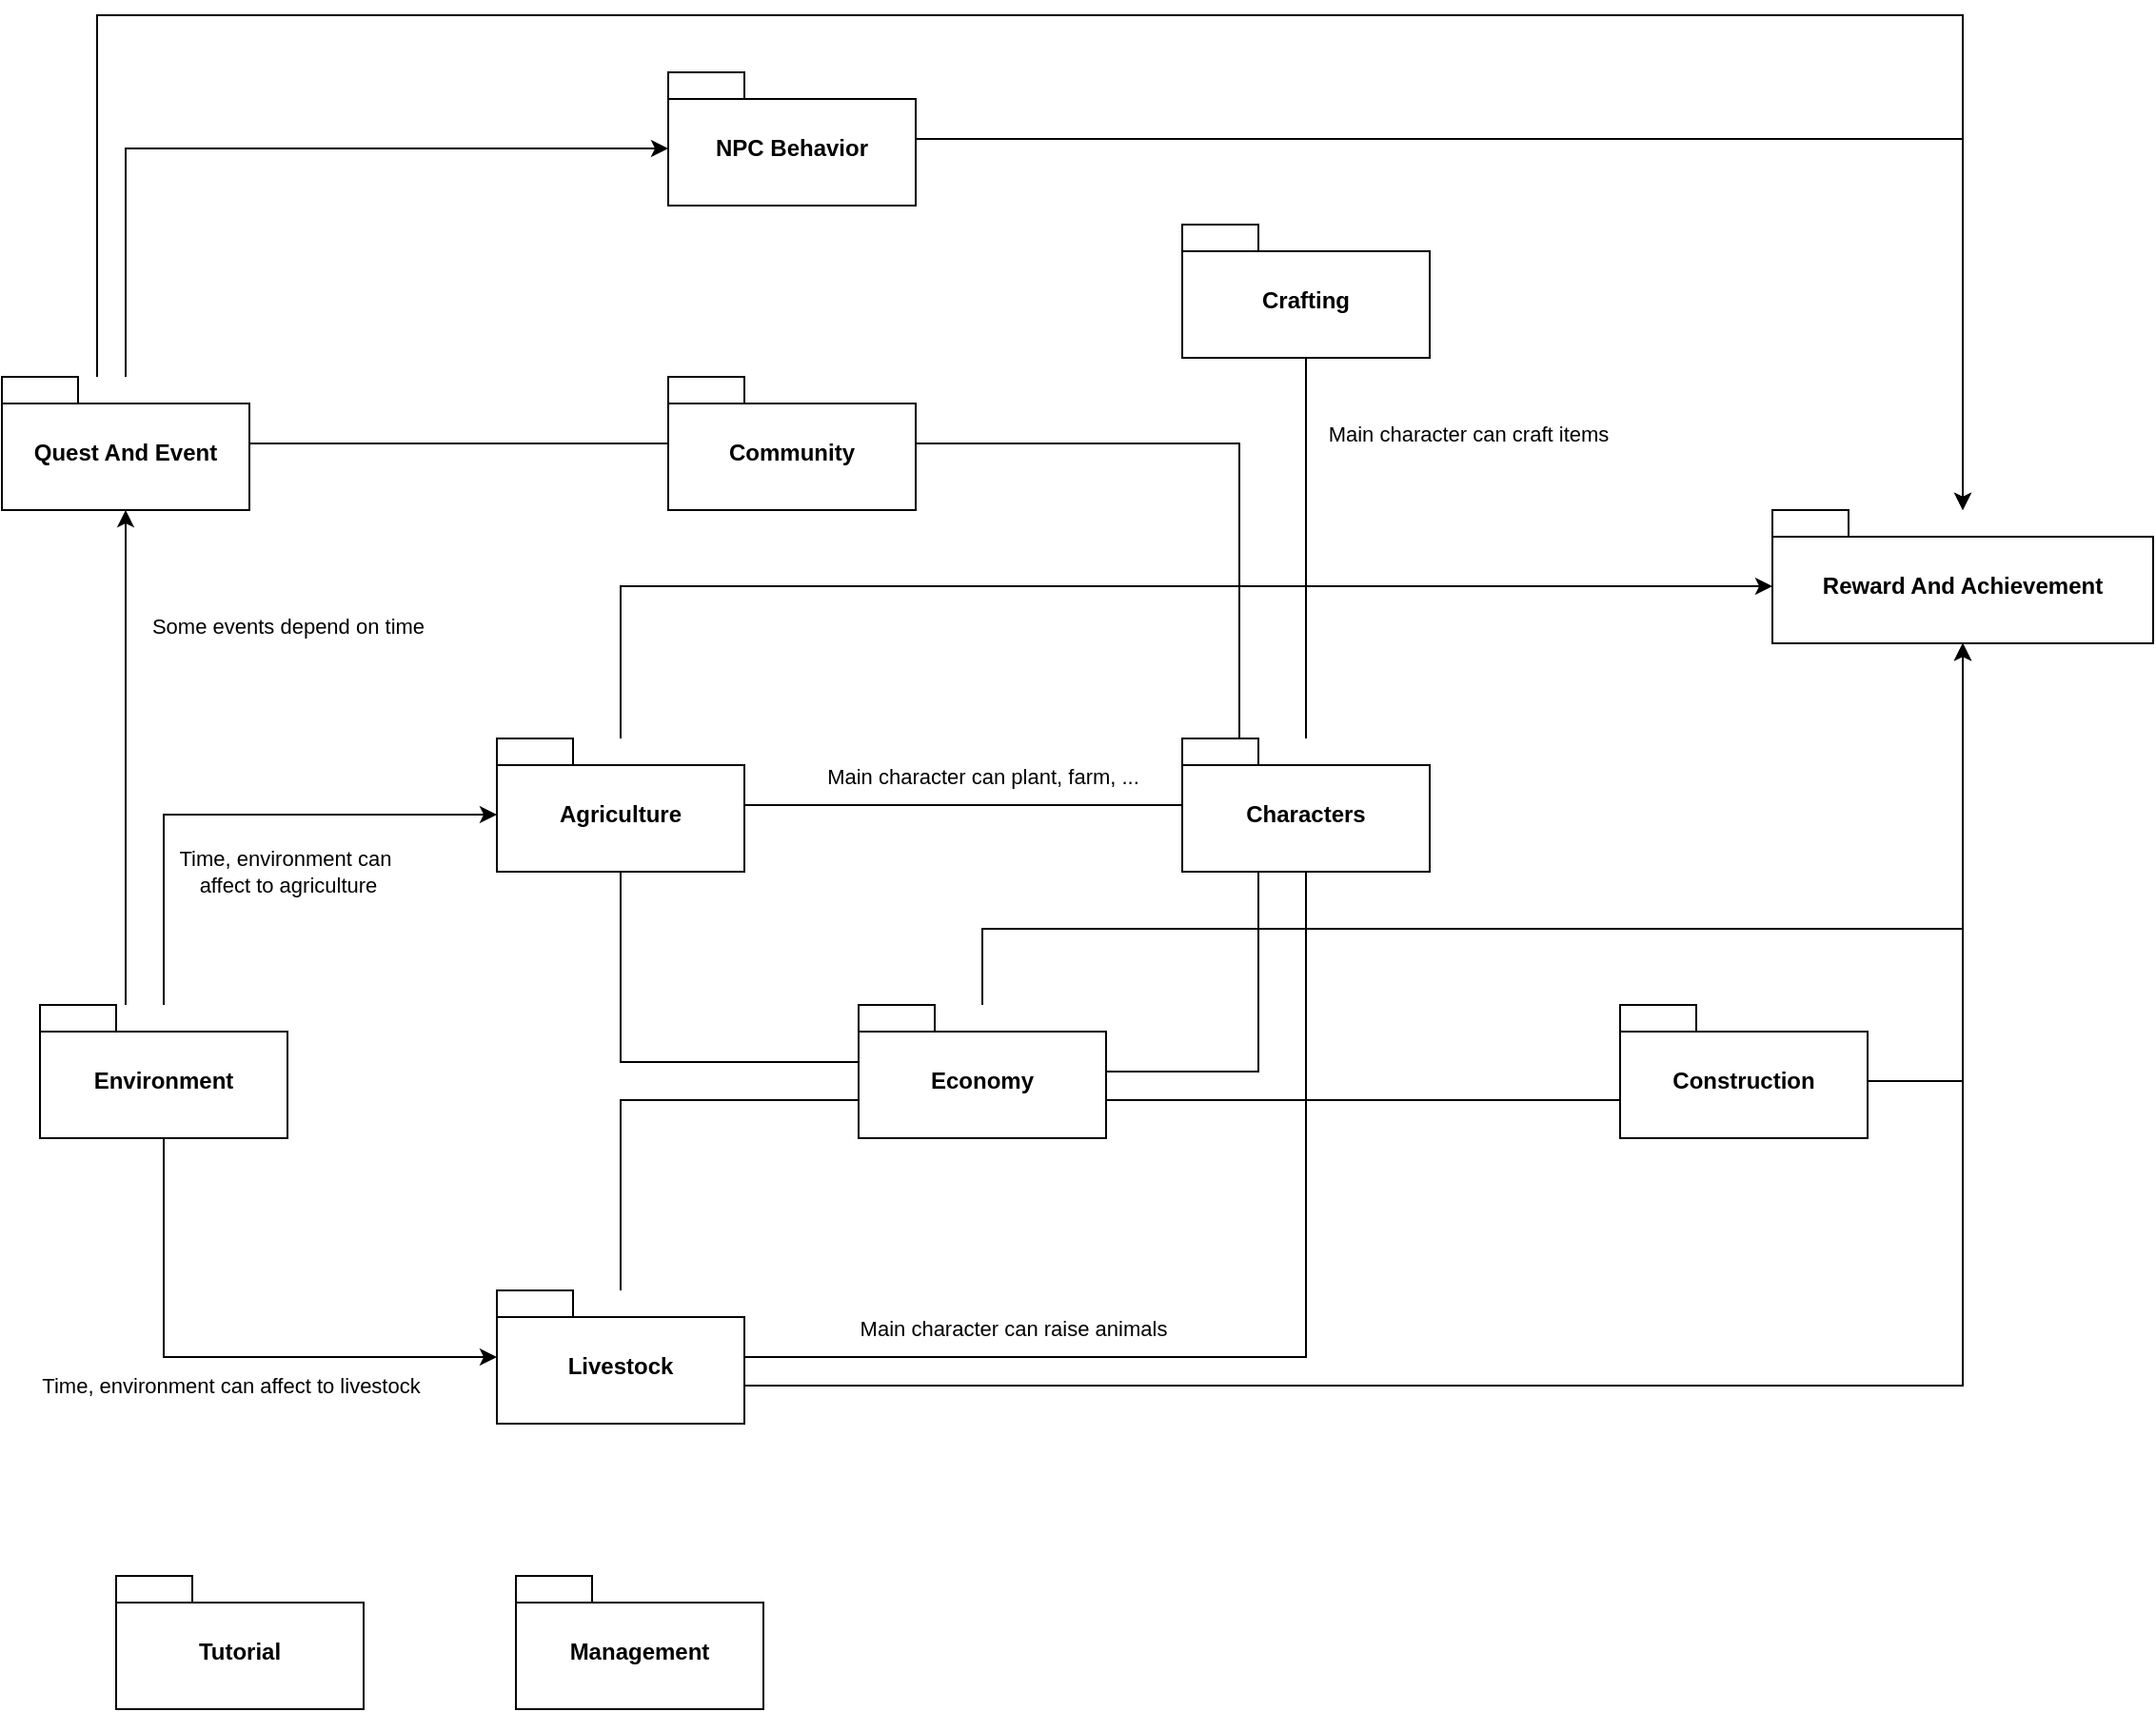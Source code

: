 <mxfile version="26.2.2" pages="4">
  <diagram id="uHuykYXgIaJ8YomX9k_Y" name="Packages">
    <mxGraphModel dx="1316" dy="710" grid="1" gridSize="10" guides="1" tooltips="1" connect="1" arrows="1" fold="1" page="1" pageScale="1" pageWidth="1169" pageHeight="827" math="0" shadow="0">
      <root>
        <mxCell id="0" />
        <mxCell id="1" parent="0" />
        <mxCell id="u0d4F03fjxQOdMYpKEC0-13" style="rounded=0;orthogonalLoop=1;jettySize=auto;html=1;edgeStyle=orthogonalEdgeStyle;endArrow=none;startFill=0;" parent="1" source="u0d4F03fjxQOdMYpKEC0-1" target="u0d4F03fjxQOdMYpKEC0-2" edge="1">
          <mxGeometry relative="1" as="geometry">
            <Array as="points">
              <mxPoint x="705" y="260" />
            </Array>
          </mxGeometry>
        </mxCell>
        <mxCell id="u0d4F03fjxQOdMYpKEC0-14" value="Main character can craft items" style="edgeLabel;html=1;align=center;verticalAlign=middle;resizable=0;points=[];" parent="u0d4F03fjxQOdMYpKEC0-13" vertex="1" connectable="0">
          <mxGeometry x="-0.031" y="1" relative="1" as="geometry">
            <mxPoint x="86" y="-63" as="offset" />
          </mxGeometry>
        </mxCell>
        <mxCell id="u0d4F03fjxQOdMYpKEC0-15" style="edgeStyle=orthogonalEdgeStyle;rounded=0;orthogonalLoop=1;jettySize=auto;html=1;endArrow=none;startFill=0;" parent="1" source="u0d4F03fjxQOdMYpKEC0-1" target="u0d4F03fjxQOdMYpKEC0-3" edge="1">
          <mxGeometry relative="1" as="geometry" />
        </mxCell>
        <mxCell id="u0d4F03fjxQOdMYpKEC0-16" value="Main character can plant, farm, ..." style="edgeLabel;html=1;align=center;verticalAlign=middle;resizable=0;points=[];" parent="u0d4F03fjxQOdMYpKEC0-15" vertex="1" connectable="0">
          <mxGeometry x="-0.081" y="-2" relative="1" as="geometry">
            <mxPoint y="-13" as="offset" />
          </mxGeometry>
        </mxCell>
        <mxCell id="u0d4F03fjxQOdMYpKEC0-23" style="edgeStyle=orthogonalEdgeStyle;rounded=0;orthogonalLoop=1;jettySize=auto;html=1;endArrow=none;startFill=0;" parent="1" source="u0d4F03fjxQOdMYpKEC0-1" target="u0d4F03fjxQOdMYpKEC0-8" edge="1">
          <mxGeometry relative="1" as="geometry">
            <Array as="points">
              <mxPoint x="680" y="575" />
            </Array>
          </mxGeometry>
        </mxCell>
        <mxCell id="u0d4F03fjxQOdMYpKEC0-1" value="Characters" style="shape=folder;fontStyle=1;spacingTop=10;tabWidth=40;tabHeight=14;tabPosition=left;html=1;whiteSpace=wrap;" parent="1" vertex="1">
          <mxGeometry x="640" y="400" width="130" height="70" as="geometry" />
        </mxCell>
        <mxCell id="u0d4F03fjxQOdMYpKEC0-2" value="Crafting" style="shape=folder;fontStyle=1;spacingTop=10;tabWidth=40;tabHeight=14;tabPosition=left;html=1;whiteSpace=wrap;" parent="1" vertex="1">
          <mxGeometry x="640" y="130" width="130" height="70" as="geometry" />
        </mxCell>
        <mxCell id="u0d4F03fjxQOdMYpKEC0-24" style="edgeStyle=orthogonalEdgeStyle;rounded=0;orthogonalLoop=1;jettySize=auto;html=1;endArrow=none;startFill=0;" parent="1" source="u0d4F03fjxQOdMYpKEC0-3" target="u0d4F03fjxQOdMYpKEC0-8" edge="1">
          <mxGeometry relative="1" as="geometry">
            <Array as="points">
              <mxPoint x="345" y="570" />
            </Array>
          </mxGeometry>
        </mxCell>
        <mxCell id="u0d4F03fjxQOdMYpKEC0-35" style="edgeStyle=orthogonalEdgeStyle;rounded=0;orthogonalLoop=1;jettySize=auto;html=1;" parent="1" source="u0d4F03fjxQOdMYpKEC0-3" target="u0d4F03fjxQOdMYpKEC0-11" edge="1">
          <mxGeometry relative="1" as="geometry">
            <Array as="points">
              <mxPoint x="345" y="320" />
            </Array>
          </mxGeometry>
        </mxCell>
        <mxCell id="u0d4F03fjxQOdMYpKEC0-3" value="Agriculture" style="shape=folder;fontStyle=1;spacingTop=10;tabWidth=40;tabHeight=14;tabPosition=left;html=1;whiteSpace=wrap;" parent="1" vertex="1">
          <mxGeometry x="280" y="400" width="130" height="70" as="geometry" />
        </mxCell>
        <mxCell id="u0d4F03fjxQOdMYpKEC0-26" style="edgeStyle=orthogonalEdgeStyle;rounded=0;orthogonalLoop=1;jettySize=auto;html=1;endArrow=none;startFill=1;startArrow=classic;" parent="1" source="u0d4F03fjxQOdMYpKEC0-4" target="u0d4F03fjxQOdMYpKEC0-7" edge="1">
          <mxGeometry relative="1" as="geometry">
            <Array as="points">
              <mxPoint x="80" y="255" />
            </Array>
          </mxGeometry>
        </mxCell>
        <mxCell id="u0d4F03fjxQOdMYpKEC0-27" value="Some events depend on time" style="edgeLabel;html=1;align=center;verticalAlign=middle;resizable=0;points=[];" parent="u0d4F03fjxQOdMYpKEC0-26" vertex="1" connectable="0">
          <mxGeometry x="0.114" y="-1" relative="1" as="geometry">
            <mxPoint x="86" y="-84" as="offset" />
          </mxGeometry>
        </mxCell>
        <mxCell id="u0d4F03fjxQOdMYpKEC0-28" style="edgeStyle=orthogonalEdgeStyle;rounded=0;orthogonalLoop=1;jettySize=auto;html=1;endArrow=none;startFill=0;" parent="1" source="u0d4F03fjxQOdMYpKEC0-4" target="u0d4F03fjxQOdMYpKEC0-6" edge="1">
          <mxGeometry relative="1" as="geometry" />
        </mxCell>
        <mxCell id="u0d4F03fjxQOdMYpKEC0-30" style="edgeStyle=orthogonalEdgeStyle;rounded=0;orthogonalLoop=1;jettySize=auto;html=1;" parent="1" source="u0d4F03fjxQOdMYpKEC0-4" target="u0d4F03fjxQOdMYpKEC0-9" edge="1">
          <mxGeometry relative="1" as="geometry">
            <Array as="points">
              <mxPoint x="85" y="90" />
            </Array>
          </mxGeometry>
        </mxCell>
        <mxCell id="u0d4F03fjxQOdMYpKEC0-37" style="edgeStyle=orthogonalEdgeStyle;rounded=0;orthogonalLoop=1;jettySize=auto;html=1;" parent="1" source="u0d4F03fjxQOdMYpKEC0-4" target="u0d4F03fjxQOdMYpKEC0-11" edge="1">
          <mxGeometry relative="1" as="geometry">
            <Array as="points">
              <mxPoint x="70" y="20" />
              <mxPoint x="1050" y="20" />
            </Array>
          </mxGeometry>
        </mxCell>
        <mxCell id="u0d4F03fjxQOdMYpKEC0-4" value="Quest And Event" style="shape=folder;fontStyle=1;spacingTop=10;tabWidth=40;tabHeight=14;tabPosition=left;html=1;whiteSpace=wrap;" parent="1" vertex="1">
          <mxGeometry x="20" y="210" width="130" height="70" as="geometry" />
        </mxCell>
        <mxCell id="u0d4F03fjxQOdMYpKEC0-17" style="edgeStyle=orthogonalEdgeStyle;rounded=0;orthogonalLoop=1;jettySize=auto;html=1;endArrow=none;startFill=0;" parent="1" source="u0d4F03fjxQOdMYpKEC0-5" target="u0d4F03fjxQOdMYpKEC0-1" edge="1">
          <mxGeometry relative="1" as="geometry" />
        </mxCell>
        <mxCell id="u0d4F03fjxQOdMYpKEC0-18" value="Main character can raise animals" style="edgeLabel;html=1;align=center;verticalAlign=middle;resizable=0;points=[];" parent="u0d4F03fjxQOdMYpKEC0-17" vertex="1" connectable="0">
          <mxGeometry x="-0.642" y="1" relative="1" as="geometry">
            <mxPoint x="42" y="-14" as="offset" />
          </mxGeometry>
        </mxCell>
        <mxCell id="u0d4F03fjxQOdMYpKEC0-25" style="edgeStyle=orthogonalEdgeStyle;rounded=0;orthogonalLoop=1;jettySize=auto;html=1;endArrow=none;startFill=0;" parent="1" source="u0d4F03fjxQOdMYpKEC0-5" target="u0d4F03fjxQOdMYpKEC0-8" edge="1">
          <mxGeometry relative="1" as="geometry">
            <Array as="points">
              <mxPoint x="345" y="590" />
            </Array>
          </mxGeometry>
        </mxCell>
        <mxCell id="u0d4F03fjxQOdMYpKEC0-34" style="edgeStyle=orthogonalEdgeStyle;rounded=0;orthogonalLoop=1;jettySize=auto;html=1;" parent="1" source="u0d4F03fjxQOdMYpKEC0-5" target="u0d4F03fjxQOdMYpKEC0-11" edge="1">
          <mxGeometry relative="1" as="geometry">
            <Array as="points">
              <mxPoint x="1050" y="740" />
            </Array>
          </mxGeometry>
        </mxCell>
        <mxCell id="u0d4F03fjxQOdMYpKEC0-5" value="Livestock" style="shape=folder;fontStyle=1;spacingTop=10;tabWidth=40;tabHeight=14;tabPosition=left;html=1;whiteSpace=wrap;" parent="1" vertex="1">
          <mxGeometry x="280" y="690" width="130" height="70" as="geometry" />
        </mxCell>
        <mxCell id="u0d4F03fjxQOdMYpKEC0-29" style="edgeStyle=orthogonalEdgeStyle;rounded=0;orthogonalLoop=1;jettySize=auto;html=1;endArrow=none;startFill=0;" parent="1" source="u0d4F03fjxQOdMYpKEC0-6" target="u0d4F03fjxQOdMYpKEC0-1" edge="1">
          <mxGeometry relative="1" as="geometry">
            <Array as="points">
              <mxPoint x="670" y="245" />
            </Array>
          </mxGeometry>
        </mxCell>
        <mxCell id="u0d4F03fjxQOdMYpKEC0-6" value="Community" style="shape=folder;fontStyle=1;spacingTop=10;tabWidth=40;tabHeight=14;tabPosition=left;html=1;whiteSpace=wrap;" parent="1" vertex="1">
          <mxGeometry x="370" y="210" width="130" height="70" as="geometry" />
        </mxCell>
        <mxCell id="u0d4F03fjxQOdMYpKEC0-19" style="edgeStyle=orthogonalEdgeStyle;rounded=0;orthogonalLoop=1;jettySize=auto;html=1;" parent="1" source="u0d4F03fjxQOdMYpKEC0-7" target="u0d4F03fjxQOdMYpKEC0-3" edge="1">
          <mxGeometry relative="1" as="geometry">
            <Array as="points">
              <mxPoint x="105" y="440" />
            </Array>
          </mxGeometry>
        </mxCell>
        <mxCell id="u0d4F03fjxQOdMYpKEC0-21" value="Time, environment can&amp;nbsp;&lt;div&gt;affect to agriculture&lt;/div&gt;" style="edgeLabel;html=1;align=center;verticalAlign=middle;resizable=0;points=[];" parent="u0d4F03fjxQOdMYpKEC0-19" vertex="1" connectable="0">
          <mxGeometry x="-0.121" y="-1" relative="1" as="geometry">
            <mxPoint x="44" y="29" as="offset" />
          </mxGeometry>
        </mxCell>
        <mxCell id="u0d4F03fjxQOdMYpKEC0-20" style="edgeStyle=orthogonalEdgeStyle;rounded=0;orthogonalLoop=1;jettySize=auto;html=1;" parent="1" source="u0d4F03fjxQOdMYpKEC0-7" target="u0d4F03fjxQOdMYpKEC0-5" edge="1">
          <mxGeometry relative="1" as="geometry">
            <Array as="points">
              <mxPoint x="105" y="725" />
            </Array>
          </mxGeometry>
        </mxCell>
        <mxCell id="u0d4F03fjxQOdMYpKEC0-22" value="Time, environment can affect to livestock" style="edgeLabel;html=1;align=center;verticalAlign=middle;resizable=0;points=[];" parent="u0d4F03fjxQOdMYpKEC0-20" vertex="1" connectable="0">
          <mxGeometry x="-0.055" y="-1" relative="1" as="geometry">
            <mxPoint x="13" y="14" as="offset" />
          </mxGeometry>
        </mxCell>
        <mxCell id="u0d4F03fjxQOdMYpKEC0-7" value="Environment" style="shape=folder;fontStyle=1;spacingTop=10;tabWidth=40;tabHeight=14;tabPosition=left;html=1;whiteSpace=wrap;" parent="1" vertex="1">
          <mxGeometry x="40" y="540" width="130" height="70" as="geometry" />
        </mxCell>
        <mxCell id="u0d4F03fjxQOdMYpKEC0-31" style="edgeStyle=orthogonalEdgeStyle;rounded=0;orthogonalLoop=1;jettySize=auto;html=1;endArrow=none;startFill=0;" parent="1" source="u0d4F03fjxQOdMYpKEC0-8" target="u0d4F03fjxQOdMYpKEC0-12" edge="1">
          <mxGeometry relative="1" as="geometry">
            <Array as="points">
              <mxPoint x="760" y="590" />
              <mxPoint x="760" y="590" />
            </Array>
          </mxGeometry>
        </mxCell>
        <mxCell id="u0d4F03fjxQOdMYpKEC0-33" style="edgeStyle=orthogonalEdgeStyle;rounded=0;orthogonalLoop=1;jettySize=auto;html=1;" parent="1" source="u0d4F03fjxQOdMYpKEC0-8" target="u0d4F03fjxQOdMYpKEC0-11" edge="1">
          <mxGeometry relative="1" as="geometry">
            <Array as="points">
              <mxPoint x="535" y="500" />
              <mxPoint x="1050" y="500" />
            </Array>
          </mxGeometry>
        </mxCell>
        <mxCell id="u0d4F03fjxQOdMYpKEC0-8" value="Economy" style="shape=folder;fontStyle=1;spacingTop=10;tabWidth=40;tabHeight=14;tabPosition=left;html=1;whiteSpace=wrap;" parent="1" vertex="1">
          <mxGeometry x="470" y="540" width="130" height="70" as="geometry" />
        </mxCell>
        <mxCell id="u0d4F03fjxQOdMYpKEC0-36" style="edgeStyle=orthogonalEdgeStyle;rounded=0;orthogonalLoop=1;jettySize=auto;html=1;" parent="1" source="u0d4F03fjxQOdMYpKEC0-9" target="u0d4F03fjxQOdMYpKEC0-11" edge="1">
          <mxGeometry relative="1" as="geometry" />
        </mxCell>
        <mxCell id="u0d4F03fjxQOdMYpKEC0-9" value="NPC Behavior" style="shape=folder;fontStyle=1;spacingTop=10;tabWidth=40;tabHeight=14;tabPosition=left;html=1;whiteSpace=wrap;" parent="1" vertex="1">
          <mxGeometry x="370" y="50" width="130" height="70" as="geometry" />
        </mxCell>
        <mxCell id="u0d4F03fjxQOdMYpKEC0-10" value="Tutorial" style="shape=folder;fontStyle=1;spacingTop=10;tabWidth=40;tabHeight=14;tabPosition=left;html=1;whiteSpace=wrap;" parent="1" vertex="1">
          <mxGeometry x="80" y="840" width="130" height="70" as="geometry" />
        </mxCell>
        <mxCell id="u0d4F03fjxQOdMYpKEC0-11" value="Reward And Achievement" style="shape=folder;fontStyle=1;spacingTop=10;tabWidth=40;tabHeight=14;tabPosition=left;html=1;whiteSpace=wrap;" parent="1" vertex="1">
          <mxGeometry x="950" y="280" width="200" height="70" as="geometry" />
        </mxCell>
        <mxCell id="u0d4F03fjxQOdMYpKEC0-32" style="edgeStyle=orthogonalEdgeStyle;rounded=0;orthogonalLoop=1;jettySize=auto;html=1;" parent="1" source="u0d4F03fjxQOdMYpKEC0-12" target="u0d4F03fjxQOdMYpKEC0-11" edge="1">
          <mxGeometry relative="1" as="geometry">
            <Array as="points">
              <mxPoint x="1050" y="580" />
            </Array>
          </mxGeometry>
        </mxCell>
        <mxCell id="u0d4F03fjxQOdMYpKEC0-12" value="Construction" style="shape=folder;fontStyle=1;spacingTop=10;tabWidth=40;tabHeight=14;tabPosition=left;html=1;whiteSpace=wrap;" parent="1" vertex="1">
          <mxGeometry x="870" y="540" width="130" height="70" as="geometry" />
        </mxCell>
        <mxCell id="nrmqfRigAzVjR5Y-e2Eu-2" value="Management" style="shape=folder;fontStyle=1;spacingTop=10;tabWidth=40;tabHeight=14;tabPosition=left;html=1;whiteSpace=wrap;" parent="1" vertex="1">
          <mxGeometry x="290" y="840" width="130" height="70" as="geometry" />
        </mxCell>
      </root>
    </mxGraphModel>
  </diagram>
  <diagram id="HO6psxOopRtTaPq3jSwU" name="Page-2">
    <mxGraphModel dx="2485" dy="1537" grid="1" gridSize="10" guides="1" tooltips="1" connect="1" arrows="1" fold="1" page="1" pageScale="1" pageWidth="1169" pageHeight="827" math="0" shadow="0">
      <root>
        <mxCell id="0" />
        <mxCell id="1" parent="0" />
        <mxCell id="zOyCUMjI-DACBVfXXY2o-1" value="Characters" style="swimlane;whiteSpace=wrap;html=1;" parent="1" vertex="1">
          <mxGeometry x="-470" y="-520" width="1055" height="1260" as="geometry" />
        </mxCell>
        <mxCell id="bju6o1A8lPEfDlK_xBNU-12" value="PlayerState.cs" style="swimlane;whiteSpace=wrap;html=1;" parent="zOyCUMjI-DACBVfXXY2o-1" vertex="1">
          <mxGeometry x="30" y="70" width="320" height="300" as="geometry" />
        </mxCell>
        <mxCell id="bju6o1A8lPEfDlK_xBNU-13" value="&lt;p style=&quot;margin:0px;margin-top:4px;text-align:center;&quot;&gt;&lt;b&gt;PlayerIdlingState&lt;/b&gt;&lt;/p&gt;" style="verticalAlign=top;align=left;overflow=fill;html=1;whiteSpace=wrap;" parent="bju6o1A8lPEfDlK_xBNU-12" vertex="1">
          <mxGeometry x="10" y="40" width="140" height="40" as="geometry" />
        </mxCell>
        <mxCell id="bju6o1A8lPEfDlK_xBNU-14" value="&lt;p style=&quot;margin:0px;margin-top:4px;text-align:center;&quot;&gt;&lt;b&gt;PlayerRunningState&lt;/b&gt;&lt;/p&gt;" style="verticalAlign=top;align=left;overflow=fill;html=1;whiteSpace=wrap;" parent="bju6o1A8lPEfDlK_xBNU-12" vertex="1">
          <mxGeometry x="10" y="140" width="140" height="40" as="geometry" />
        </mxCell>
        <mxCell id="bju6o1A8lPEfDlK_xBNU-15" value="&lt;p style=&quot;margin:0px;margin-top:4px;text-align:center;&quot;&gt;&lt;b&gt;PlayerMovingState&lt;/b&gt;&lt;/p&gt;" style="verticalAlign=top;align=left;overflow=fill;html=1;whiteSpace=wrap;" parent="bju6o1A8lPEfDlK_xBNU-12" vertex="1">
          <mxGeometry x="10" y="90" width="140" height="40" as="geometry" />
        </mxCell>
        <mxCell id="bju6o1A8lPEfDlK_xBNU-16" value="&lt;p style=&quot;margin:0px;margin-top:4px;text-align:center;&quot;&gt;&lt;b&gt;PlayerHoeingState&lt;/b&gt;&lt;/p&gt;" style="verticalAlign=top;align=left;overflow=fill;html=1;whiteSpace=wrap;" parent="bju6o1A8lPEfDlK_xBNU-12" vertex="1">
          <mxGeometry x="10" y="190" width="140" height="40" as="geometry" />
        </mxCell>
        <mxCell id="bju6o1A8lPEfDlK_xBNU-17" value="&lt;p style=&quot;margin:0px;margin-top:4px;text-align:center;&quot;&gt;&lt;b&gt;PlayerPlantingState&lt;/b&gt;&lt;/p&gt;" style="verticalAlign=top;align=left;overflow=fill;html=1;whiteSpace=wrap;" parent="bju6o1A8lPEfDlK_xBNU-12" vertex="1">
          <mxGeometry x="170" y="40" width="140" height="40" as="geometry" />
        </mxCell>
        <mxCell id="bju6o1A8lPEfDlK_xBNU-18" value="&lt;p style=&quot;margin:0px;margin-top:4px;text-align:center;&quot;&gt;&lt;b&gt;PlayerWateringState&lt;/b&gt;&lt;/p&gt;" style="verticalAlign=top;align=left;overflow=fill;html=1;whiteSpace=wrap;" parent="bju6o1A8lPEfDlK_xBNU-12" vertex="1">
          <mxGeometry x="170" y="90" width="140" height="40" as="geometry" />
        </mxCell>
        <mxCell id="bju6o1A8lPEfDlK_xBNU-19" value="&lt;p style=&quot;margin:0px;margin-top:4px;text-align:center;&quot;&gt;&lt;b&gt;PlayerFishingState&lt;/b&gt;&lt;/p&gt;" style="verticalAlign=top;align=left;overflow=fill;html=1;whiteSpace=wrap;" parent="bju6o1A8lPEfDlK_xBNU-12" vertex="1">
          <mxGeometry x="170" y="140" width="140" height="40" as="geometry" />
        </mxCell>
        <mxCell id="bju6o1A8lPEfDlK_xBNU-20" value="&lt;p style=&quot;margin:0px;margin-top:4px;text-align:center;&quot;&gt;&lt;b&gt;PlayerTalkingState&lt;/b&gt;&lt;/p&gt;" style="verticalAlign=top;align=left;overflow=fill;html=1;whiteSpace=wrap;" parent="bju6o1A8lPEfDlK_xBNU-12" vertex="1">
          <mxGeometry x="170" y="190" width="140" height="40" as="geometry" />
        </mxCell>
        <mxCell id="bju6o1A8lPEfDlK_xBNU-21" value="&lt;p style=&quot;margin:0px;margin-top:4px;text-align:center;&quot;&gt;&lt;b&gt;PlayerEatingState&lt;/b&gt;&lt;/p&gt;" style="verticalAlign=top;align=left;overflow=fill;html=1;whiteSpace=wrap;" parent="bju6o1A8lPEfDlK_xBNU-12" vertex="1">
          <mxGeometry x="10" y="240" width="140" height="40" as="geometry" />
        </mxCell>
        <mxCell id="bju6o1A8lPEfDlK_xBNU-22" value="&lt;p style=&quot;margin:0px;margin-top:4px;text-align:center;&quot;&gt;&lt;b&gt;PlayerCraftingState&lt;/b&gt;&lt;/p&gt;" style="verticalAlign=top;align=left;overflow=fill;html=1;whiteSpace=wrap;" parent="bju6o1A8lPEfDlK_xBNU-12" vertex="1">
          <mxGeometry x="170" y="240" width="140" height="40" as="geometry" />
        </mxCell>
        <mxCell id="bju6o1A8lPEfDlK_xBNU-23" value="CharacterController" style="swimlane;fontStyle=1;align=center;verticalAlign=top;childLayout=stackLayout;horizontal=1;startSize=26;horizontalStack=0;resizeParent=1;resizeParentMax=0;resizeLast=0;collapsible=1;marginBottom=0;whiteSpace=wrap;html=1;" parent="zOyCUMjI-DACBVfXXY2o-1" vertex="1">
          <mxGeometry x="30" y="590" width="400" height="658" as="geometry" />
        </mxCell>
        <mxCell id="xm2dH1QjAM5IwSRC4I6v-25" value="hat: &lt;b&gt;Hat&lt;/b&gt;" style="text;strokeColor=none;fillColor=none;align=left;verticalAlign=top;spacingLeft=4;spacingRight=4;overflow=hidden;rotatable=0;points=[[0,0.5],[1,0.5]];portConstraint=eastwest;whiteSpace=wrap;html=1;" parent="bju6o1A8lPEfDlK_xBNU-23" vertex="1">
          <mxGeometry y="26" width="400" height="26" as="geometry" />
        </mxCell>
        <mxCell id="xm2dH1QjAM5IwSRC4I6v-29" value="shirt: &lt;b&gt;Shirt&lt;/b&gt;" style="text;strokeColor=none;fillColor=none;align=left;verticalAlign=top;spacingLeft=4;spacingRight=4;overflow=hidden;rotatable=0;points=[[0,0.5],[1,0.5]];portConstraint=eastwest;whiteSpace=wrap;html=1;" parent="bju6o1A8lPEfDlK_xBNU-23" vertex="1">
          <mxGeometry y="52" width="400" height="26" as="geometry" />
        </mxCell>
        <mxCell id="xm2dH1QjAM5IwSRC4I6v-28" value="pant: &lt;b&gt;Pant&lt;/b&gt;" style="text;strokeColor=none;fillColor=none;align=left;verticalAlign=top;spacingLeft=4;spacingRight=4;overflow=hidden;rotatable=0;points=[[0,0.5],[1,0.5]];portConstraint=eastwest;whiteSpace=wrap;html=1;" parent="bju6o1A8lPEfDlK_xBNU-23" vertex="1">
          <mxGeometry y="78" width="400" height="26" as="geometry" />
        </mxCell>
        <mxCell id="xm2dH1QjAM5IwSRC4I6v-34" value="shoes: &lt;b&gt;Shoes&lt;/b&gt;" style="text;strokeColor=none;fillColor=none;align=left;verticalAlign=top;spacingLeft=4;spacingRight=4;overflow=hidden;rotatable=0;points=[[0,0.5],[1,0.5]];portConstraint=eastwest;whiteSpace=wrap;html=1;" parent="bju6o1A8lPEfDlK_xBNU-23" vertex="1">
          <mxGeometry y="104" width="400" height="26" as="geometry" />
        </mxCell>
        <mxCell id="xm2dH1QjAM5IwSRC4I6v-33" value="moveSpeed: &lt;b&gt;float&lt;/b&gt;" style="text;strokeColor=none;fillColor=none;align=left;verticalAlign=top;spacingLeft=4;spacingRight=4;overflow=hidden;rotatable=0;points=[[0,0.5],[1,0.5]];portConstraint=eastwest;whiteSpace=wrap;html=1;" parent="bju6o1A8lPEfDlK_xBNU-23" vertex="1">
          <mxGeometry y="130" width="400" height="26" as="geometry" />
        </mxCell>
        <mxCell id="xm2dH1QjAM5IwSRC4I6v-32" value="stamina: &lt;b&gt;float&lt;/b&gt;" style="text;strokeColor=none;fillColor=none;align=left;verticalAlign=top;spacingLeft=4;spacingRight=4;overflow=hidden;rotatable=0;points=[[0,0.5],[1,0.5]];portConstraint=eastwest;whiteSpace=wrap;html=1;" parent="bju6o1A8lPEfDlK_xBNU-23" vertex="1">
          <mxGeometry y="156" width="400" height="26" as="geometry" />
        </mxCell>
        <mxCell id="xm2dH1QjAM5IwSRC4I6v-31" value="gender: &lt;b&gt;bool&lt;/b&gt;" style="text;strokeColor=none;fillColor=none;align=left;verticalAlign=top;spacingLeft=4;spacingRight=4;overflow=hidden;rotatable=0;points=[[0,0.5],[1,0.5]];portConstraint=eastwest;whiteSpace=wrap;html=1;" parent="bju6o1A8lPEfDlK_xBNU-23" vertex="1">
          <mxGeometry y="182" width="400" height="26" as="geometry" />
        </mxCell>
        <mxCell id="xm2dH1QjAM5IwSRC4I6v-30" value="playerScriptableObj: &lt;b&gt;PlayerScriptableObject&lt;/b&gt;" style="text;strokeColor=none;fillColor=none;align=left;verticalAlign=top;spacingLeft=4;spacingRight=4;overflow=hidden;rotatable=0;points=[[0,0.5],[1,0.5]];portConstraint=eastwest;whiteSpace=wrap;html=1;" parent="bju6o1A8lPEfDlK_xBNU-23" vertex="1">
          <mxGeometry y="208" width="400" height="26" as="geometry" />
        </mxCell>
        <mxCell id="xm2dH1QjAM5IwSRC4I6v-27" value="farmingLv: &lt;b&gt;int&lt;/b&gt;" style="text;strokeColor=none;fillColor=none;align=left;verticalAlign=top;spacingLeft=4;spacingRight=4;overflow=hidden;rotatable=0;points=[[0,0.5],[1,0.5]];portConstraint=eastwest;whiteSpace=wrap;html=1;" parent="bju6o1A8lPEfDlK_xBNU-23" vertex="1">
          <mxGeometry y="234" width="400" height="26" as="geometry" />
        </mxCell>
        <mxCell id="xm2dH1QjAM5IwSRC4I6v-26" value="livestockLv: &lt;b&gt;int&lt;/b&gt;" style="text;strokeColor=none;fillColor=none;align=left;verticalAlign=top;spacingLeft=4;spacingRight=4;overflow=hidden;rotatable=0;points=[[0,0.5],[1,0.5]];portConstraint=eastwest;whiteSpace=wrap;html=1;" parent="bju6o1A8lPEfDlK_xBNU-23" vertex="1">
          <mxGeometry y="260" width="400" height="26" as="geometry" />
        </mxCell>
        <mxCell id="xm2dH1QjAM5IwSRC4I6v-20" value="fishingLV: &lt;b&gt;int&lt;/b&gt;" style="text;strokeColor=none;fillColor=none;align=left;verticalAlign=top;spacingLeft=4;spacingRight=4;overflow=hidden;rotatable=0;points=[[0,0.5],[1,0.5]];portConstraint=eastwest;whiteSpace=wrap;html=1;" parent="bju6o1A8lPEfDlK_xBNU-23" vertex="1">
          <mxGeometry y="286" width="400" height="26" as="geometry" />
        </mxCell>
        <mxCell id="xm2dH1QjAM5IwSRC4I6v-24" value="manufatureLv: &lt;b&gt;int&lt;/b&gt;" style="text;strokeColor=none;fillColor=none;align=left;verticalAlign=top;spacingLeft=4;spacingRight=4;overflow=hidden;rotatable=0;points=[[0,0.5],[1,0.5]];portConstraint=eastwest;whiteSpace=wrap;html=1;" parent="bju6o1A8lPEfDlK_xBNU-23" vertex="1">
          <mxGeometry y="312" width="400" height="26" as="geometry" />
        </mxCell>
        <mxCell id="xm2dH1QjAM5IwSRC4I6v-23" value="farmingExp: &lt;b&gt;float&lt;/b&gt;" style="text;strokeColor=none;fillColor=none;align=left;verticalAlign=top;spacingLeft=4;spacingRight=4;overflow=hidden;rotatable=0;points=[[0,0.5],[1,0.5]];portConstraint=eastwest;whiteSpace=wrap;html=1;" parent="bju6o1A8lPEfDlK_xBNU-23" vertex="1">
          <mxGeometry y="338" width="400" height="26" as="geometry" />
        </mxCell>
        <mxCell id="xm2dH1QjAM5IwSRC4I6v-22" value="livestockExp: &lt;b&gt;float&lt;/b&gt;" style="text;strokeColor=none;fillColor=none;align=left;verticalAlign=top;spacingLeft=4;spacingRight=4;overflow=hidden;rotatable=0;points=[[0,0.5],[1,0.5]];portConstraint=eastwest;whiteSpace=wrap;html=1;" parent="bju6o1A8lPEfDlK_xBNU-23" vertex="1">
          <mxGeometry y="364" width="400" height="26" as="geometry" />
        </mxCell>
        <mxCell id="xm2dH1QjAM5IwSRC4I6v-21" value="fishingExp: &lt;b&gt;float&lt;/b&gt;" style="text;strokeColor=none;fillColor=none;align=left;verticalAlign=top;spacingLeft=4;spacingRight=4;overflow=hidden;rotatable=0;points=[[0,0.5],[1,0.5]];portConstraint=eastwest;whiteSpace=wrap;html=1;" parent="bju6o1A8lPEfDlK_xBNU-23" vertex="1">
          <mxGeometry y="390" width="400" height="26" as="geometry" />
        </mxCell>
        <mxCell id="xm2dH1QjAM5IwSRC4I6v-19" value="manufactureExp: &lt;b&gt;float&lt;/b&gt;" style="text;strokeColor=none;fillColor=none;align=left;verticalAlign=top;spacingLeft=4;spacingRight=4;overflow=hidden;rotatable=0;points=[[0,0.5],[1,0.5]];portConstraint=eastwest;whiteSpace=wrap;html=1;" parent="bju6o1A8lPEfDlK_xBNU-23" vertex="1">
          <mxGeometry y="416" width="400" height="26" as="geometry" />
        </mxCell>
        <mxCell id="xm2dH1QjAM5IwSRC4I6v-18" value="job: &lt;b&gt;Job&lt;/b&gt;" style="text;strokeColor=none;fillColor=none;align=left;verticalAlign=top;spacingLeft=4;spacingRight=4;overflow=hidden;rotatable=0;points=[[0,0.5],[1,0.5]];portConstraint=eastwest;whiteSpace=wrap;html=1;" parent="bju6o1A8lPEfDlK_xBNU-23" vertex="1">
          <mxGeometry y="442" width="400" height="26" as="geometry" />
        </mxCell>
        <mxCell id="xm2dH1QjAM5IwSRC4I6v-17" value="animController: &lt;b&gt;PlayerAnimController&lt;/b&gt;" style="text;strokeColor=none;fillColor=none;align=left;verticalAlign=top;spacingLeft=4;spacingRight=4;overflow=hidden;rotatable=0;points=[[0,0.5],[1,0.5]];portConstraint=eastwest;whiteSpace=wrap;html=1;" parent="bju6o1A8lPEfDlK_xBNU-23" vertex="1">
          <mxGeometry y="468" width="400" height="26" as="geometry" />
        </mxCell>
        <mxCell id="xm2dH1QjAM5IwSRC4I6v-16" value="audioController: &lt;b&gt;PlayerAudioController&lt;/b&gt;" style="text;strokeColor=none;fillColor=none;align=left;verticalAlign=top;spacingLeft=4;spacingRight=4;overflow=hidden;rotatable=0;points=[[0,0.5],[1,0.5]];portConstraint=eastwest;whiteSpace=wrap;html=1;" parent="bju6o1A8lPEfDlK_xBNU-23" vertex="1">
          <mxGeometry y="494" width="400" height="26" as="geometry" />
        </mxCell>
        <mxCell id="DAK-FWUQh9UaPPSFwCzS-6" value="stateManager: &lt;b&gt;StateManager&lt;/b&gt;" style="text;strokeColor=none;fillColor=none;align=left;verticalAlign=top;spacingLeft=4;spacingRight=4;overflow=hidden;rotatable=0;points=[[0,0.5],[1,0.5]];portConstraint=eastwest;whiteSpace=wrap;html=1;" parent="bju6o1A8lPEfDlK_xBNU-23" vertex="1">
          <mxGeometry y="520" width="400" height="26" as="geometry" />
        </mxCell>
        <mxCell id="eKUzeH0nI4rjdPL3w0SY-19" value="&amp;lt; private set &amp;gt; + movementController: &lt;b&gt;CharacterMovement&lt;/b&gt;" style="text;strokeColor=none;fillColor=none;align=left;verticalAlign=top;spacingLeft=4;spacingRight=4;overflow=hidden;rotatable=0;points=[[0,0.5],[1,0.5]];portConstraint=eastwest;whiteSpace=wrap;html=1;" parent="bju6o1A8lPEfDlK_xBNU-23" vertex="1">
          <mxGeometry y="546" width="400" height="26" as="geometry" />
        </mxCell>
        <mxCell id="eKUzeH0nI4rjdPL3w0SY-29" value="&amp;lt; static &amp;gt; + direction: &lt;b&gt;CharacterDirection&lt;/b&gt;" style="text;strokeColor=none;fillColor=none;align=left;verticalAlign=top;spacingLeft=4;spacingRight=4;overflow=hidden;rotatable=0;points=[[0,0.5],[1,0.5]];portConstraint=eastwest;whiteSpace=wrap;html=1;" parent="bju6o1A8lPEfDlK_xBNU-23" vertex="1">
          <mxGeometry y="572" width="400" height="26" as="geometry" />
        </mxCell>
        <mxCell id="bju6o1A8lPEfDlK_xBNU-25" value="" style="line;strokeWidth=1;fillColor=none;align=left;verticalAlign=middle;spacingTop=-1;spacingLeft=3;spacingRight=3;rotatable=0;labelPosition=right;points=[];portConstraint=eastwest;strokeColor=inherit;" parent="bju6o1A8lPEfDlK_xBNU-23" vertex="1">
          <mxGeometry y="598" width="400" height="8" as="geometry" />
        </mxCell>
        <mxCell id="bju6o1A8lPEfDlK_xBNU-26" value="- UpdateDirection(): &lt;b&gt;void&lt;/b&gt;" style="text;strokeColor=none;fillColor=none;align=left;verticalAlign=top;spacingLeft=4;spacingRight=4;overflow=hidden;rotatable=0;points=[[0,0.5],[1,0.5]];portConstraint=eastwest;whiteSpace=wrap;html=1;" parent="bju6o1A8lPEfDlK_xBNU-23" vertex="1">
          <mxGeometry y="606" width="400" height="26" as="geometry" />
        </mxCell>
        <mxCell id="eKUzeH0nI4rjdPL3w0SY-37" value="- MovingHandle(): &lt;b&gt;void&lt;/b&gt;" style="text;strokeColor=none;fillColor=none;align=left;verticalAlign=top;spacingLeft=4;spacingRight=4;overflow=hidden;rotatable=0;points=[[0,0.5],[1,0.5]];portConstraint=eastwest;whiteSpace=wrap;html=1;" parent="bju6o1A8lPEfDlK_xBNU-23" vertex="1">
          <mxGeometry y="632" width="400" height="26" as="geometry" />
        </mxCell>
        <mxCell id="bju6o1A8lPEfDlK_xBNU-27" value="NPCController" style="swimlane;fontStyle=1;align=center;verticalAlign=top;childLayout=stackLayout;horizontal=1;startSize=26;horizontalStack=0;resizeParent=1;resizeParentMax=0;resizeLast=0;collapsible=1;marginBottom=0;whiteSpace=wrap;html=1;" parent="zOyCUMjI-DACBVfXXY2o-1" vertex="1">
          <mxGeometry x="600" y="70" width="160" height="86" as="geometry" />
        </mxCell>
        <mxCell id="bju6o1A8lPEfDlK_xBNU-28" value="+ field: type" style="text;strokeColor=none;fillColor=none;align=left;verticalAlign=top;spacingLeft=4;spacingRight=4;overflow=hidden;rotatable=0;points=[[0,0.5],[1,0.5]];portConstraint=eastwest;whiteSpace=wrap;html=1;" parent="bju6o1A8lPEfDlK_xBNU-27" vertex="1">
          <mxGeometry y="26" width="160" height="26" as="geometry" />
        </mxCell>
        <mxCell id="bju6o1A8lPEfDlK_xBNU-29" value="" style="line;strokeWidth=1;fillColor=none;align=left;verticalAlign=middle;spacingTop=-1;spacingLeft=3;spacingRight=3;rotatable=0;labelPosition=right;points=[];portConstraint=eastwest;strokeColor=inherit;" parent="bju6o1A8lPEfDlK_xBNU-27" vertex="1">
          <mxGeometry y="52" width="160" height="8" as="geometry" />
        </mxCell>
        <mxCell id="bju6o1A8lPEfDlK_xBNU-30" value="+ method(type): type" style="text;strokeColor=none;fillColor=none;align=left;verticalAlign=top;spacingLeft=4;spacingRight=4;overflow=hidden;rotatable=0;points=[[0,0.5],[1,0.5]];portConstraint=eastwest;whiteSpace=wrap;html=1;" parent="bju6o1A8lPEfDlK_xBNU-27" vertex="1">
          <mxGeometry y="60" width="160" height="26" as="geometry" />
        </mxCell>
        <mxCell id="bju6o1A8lPEfDlK_xBNU-41" value="PlayerAnimationController" style="swimlane;fontStyle=1;align=center;verticalAlign=top;childLayout=stackLayout;horizontal=1;startSize=26;horizontalStack=0;resizeParent=1;resizeParentMax=0;resizeLast=0;collapsible=1;marginBottom=0;whiteSpace=wrap;html=1;" parent="zOyCUMjI-DACBVfXXY2o-1" vertex="1">
          <mxGeometry x="450" y="590" width="215" height="86" as="geometry" />
        </mxCell>
        <mxCell id="eKUzeH0nI4rjdPL3w0SY-38" value="- _animator: &lt;b&gt;Animator&lt;/b&gt;" style="text;strokeColor=none;fillColor=none;align=left;verticalAlign=top;spacingLeft=4;spacingRight=4;overflow=hidden;rotatable=0;points=[[0,0.5],[1,0.5]];portConstraint=eastwest;whiteSpace=wrap;html=1;" parent="bju6o1A8lPEfDlK_xBNU-41" vertex="1">
          <mxGeometry y="26" width="215" height="26" as="geometry" />
        </mxCell>
        <mxCell id="bju6o1A8lPEfDlK_xBNU-43" value="" style="line;strokeWidth=1;fillColor=none;align=left;verticalAlign=middle;spacingTop=-1;spacingLeft=3;spacingRight=3;rotatable=0;labelPosition=right;points=[];portConstraint=eastwest;strokeColor=inherit;" parent="bju6o1A8lPEfDlK_xBNU-41" vertex="1">
          <mxGeometry y="52" width="215" height="8" as="geometry" />
        </mxCell>
        <mxCell id="bju6o1A8lPEfDlK_xBNU-44" value="+ PlayAnimation(&lt;b&gt;string &lt;/b&gt;name): &lt;b&gt;void&lt;/b&gt;" style="text;strokeColor=none;fillColor=none;align=left;verticalAlign=top;spacingLeft=4;spacingRight=4;overflow=hidden;rotatable=0;points=[[0,0.5],[1,0.5]];portConstraint=eastwest;whiteSpace=wrap;html=1;" parent="bju6o1A8lPEfDlK_xBNU-41" vertex="1">
          <mxGeometry y="60" width="215" height="26" as="geometry" />
        </mxCell>
        <mxCell id="bju6o1A8lPEfDlK_xBNU-45" value="PlayerAudioController" style="swimlane;fontStyle=1;align=center;verticalAlign=top;childLayout=stackLayout;horizontal=1;startSize=26;horizontalStack=0;resizeParent=1;resizeParentMax=0;resizeLast=0;collapsible=1;marginBottom=0;whiteSpace=wrap;html=1;" parent="zOyCUMjI-DACBVfXXY2o-1" vertex="1">
          <mxGeometry x="810" y="70" width="185" height="86" as="geometry" />
        </mxCell>
        <mxCell id="bju6o1A8lPEfDlK_xBNU-46" value="+ field: type" style="text;strokeColor=none;fillColor=none;align=left;verticalAlign=top;spacingLeft=4;spacingRight=4;overflow=hidden;rotatable=0;points=[[0,0.5],[1,0.5]];portConstraint=eastwest;whiteSpace=wrap;html=1;" parent="bju6o1A8lPEfDlK_xBNU-45" vertex="1">
          <mxGeometry y="26" width="185" height="26" as="geometry" />
        </mxCell>
        <mxCell id="bju6o1A8lPEfDlK_xBNU-47" value="" style="line;strokeWidth=1;fillColor=none;align=left;verticalAlign=middle;spacingTop=-1;spacingLeft=3;spacingRight=3;rotatable=0;labelPosition=right;points=[];portConstraint=eastwest;strokeColor=inherit;" parent="bju6o1A8lPEfDlK_xBNU-45" vertex="1">
          <mxGeometry y="52" width="185" height="8" as="geometry" />
        </mxCell>
        <mxCell id="bju6o1A8lPEfDlK_xBNU-48" value="+ method(type): type" style="text;strokeColor=none;fillColor=none;align=left;verticalAlign=top;spacingLeft=4;spacingRight=4;overflow=hidden;rotatable=0;points=[[0,0.5],[1,0.5]];portConstraint=eastwest;whiteSpace=wrap;html=1;" parent="bju6o1A8lPEfDlK_xBNU-45" vertex="1">
          <mxGeometry y="60" width="185" height="26" as="geometry" />
        </mxCell>
        <mxCell id="bju6o1A8lPEfDlK_xBNU-49" value="PlayerController" style="swimlane;fontStyle=1;align=center;verticalAlign=top;childLayout=stackLayout;horizontal=1;startSize=26;horizontalStack=0;resizeParent=1;resizeParentMax=0;resizeLast=0;collapsible=1;marginBottom=0;whiteSpace=wrap;html=1;" parent="zOyCUMjI-DACBVfXXY2o-1" vertex="1">
          <mxGeometry x="510" y="256" width="180" height="86" as="geometry" />
        </mxCell>
        <mxCell id="bju6o1A8lPEfDlK_xBNU-50" value="+ field: type" style="text;strokeColor=none;fillColor=none;align=left;verticalAlign=top;spacingLeft=4;spacingRight=4;overflow=hidden;rotatable=0;points=[[0,0.5],[1,0.5]];portConstraint=eastwest;whiteSpace=wrap;html=1;" parent="bju6o1A8lPEfDlK_xBNU-49" vertex="1">
          <mxGeometry y="26" width="180" height="26" as="geometry" />
        </mxCell>
        <mxCell id="bju6o1A8lPEfDlK_xBNU-51" value="" style="line;strokeWidth=1;fillColor=none;align=left;verticalAlign=middle;spacingTop=-1;spacingLeft=3;spacingRight=3;rotatable=0;labelPosition=right;points=[];portConstraint=eastwest;strokeColor=inherit;" parent="bju6o1A8lPEfDlK_xBNU-49" vertex="1">
          <mxGeometry y="52" width="180" height="8" as="geometry" />
        </mxCell>
        <mxCell id="bju6o1A8lPEfDlK_xBNU-52" value="+ method(type): type" style="text;strokeColor=none;fillColor=none;align=left;verticalAlign=top;spacingLeft=4;spacingRight=4;overflow=hidden;rotatable=0;points=[[0,0.5],[1,0.5]];portConstraint=eastwest;whiteSpace=wrap;html=1;" parent="bju6o1A8lPEfDlK_xBNU-49" vertex="1">
          <mxGeometry y="60" width="180" height="26" as="geometry" />
        </mxCell>
        <mxCell id="1-FDPUNn8A2mafEI9I_r-19" value="PlayerScriptableObject" style="swimlane;fontStyle=1;align=center;verticalAlign=top;childLayout=stackLayout;horizontal=1;startSize=26;horizontalStack=0;resizeParent=1;resizeParentMax=0;resizeLast=0;collapsible=1;marginBottom=0;whiteSpace=wrap;html=1;" parent="zOyCUMjI-DACBVfXXY2o-1" vertex="1">
          <mxGeometry x="790" y="230" width="200" height="112" as="geometry" />
        </mxCell>
        <mxCell id="xm2dH1QjAM5IwSRC4I6v-2" value="+ baseSpeed: float" style="text;strokeColor=none;fillColor=none;align=left;verticalAlign=top;spacingLeft=4;spacingRight=4;overflow=hidden;rotatable=0;points=[[0,0.5],[1,0.5]];portConstraint=eastwest;whiteSpace=wrap;html=1;" parent="1-FDPUNn8A2mafEI9I_r-19" vertex="1">
          <mxGeometry y="26" width="200" height="26" as="geometry" />
        </mxCell>
        <mxCell id="xm2dH1QjAM5IwSRC4I6v-3" value="+ baseStamina: float" style="text;strokeColor=none;fillColor=none;align=left;verticalAlign=top;spacingLeft=4;spacingRight=4;overflow=hidden;rotatable=0;points=[[0,0.5],[1,0.5]];portConstraint=eastwest;whiteSpace=wrap;html=1;" parent="1-FDPUNn8A2mafEI9I_r-19" vertex="1">
          <mxGeometry y="52" width="200" height="26" as="geometry" />
        </mxCell>
        <mxCell id="1-FDPUNn8A2mafEI9I_r-20" value="+ gender: bool" style="text;strokeColor=none;fillColor=none;align=left;verticalAlign=top;spacingLeft=4;spacingRight=4;overflow=hidden;rotatable=0;points=[[0,0.5],[1,0.5]];portConstraint=eastwest;whiteSpace=wrap;html=1;" parent="1-FDPUNn8A2mafEI9I_r-19" vertex="1">
          <mxGeometry y="78" width="200" height="26" as="geometry" />
        </mxCell>
        <mxCell id="1-FDPUNn8A2mafEI9I_r-21" value="" style="line;strokeWidth=1;fillColor=none;align=left;verticalAlign=middle;spacingTop=-1;spacingLeft=3;spacingRight=3;rotatable=0;labelPosition=right;points=[];portConstraint=eastwest;strokeColor=inherit;" parent="1-FDPUNn8A2mafEI9I_r-19" vertex="1">
          <mxGeometry y="104" width="200" height="8" as="geometry" />
        </mxCell>
        <mxCell id="1-FDPUNn8A2mafEI9I_r-23" value="NPCScriptableObject" style="swimlane;fontStyle=1;align=center;verticalAlign=top;childLayout=stackLayout;horizontal=1;startSize=26;horizontalStack=0;resizeParent=1;resizeParentMax=0;resizeLast=0;collapsible=1;marginBottom=0;whiteSpace=wrap;html=1;" parent="zOyCUMjI-DACBVfXXY2o-1" vertex="1">
          <mxGeometry x="350" y="390" width="170" height="86" as="geometry" />
        </mxCell>
        <mxCell id="1-FDPUNn8A2mafEI9I_r-24" value="+ field: type" style="text;strokeColor=none;fillColor=none;align=left;verticalAlign=top;spacingLeft=4;spacingRight=4;overflow=hidden;rotatable=0;points=[[0,0.5],[1,0.5]];portConstraint=eastwest;whiteSpace=wrap;html=1;" parent="1-FDPUNn8A2mafEI9I_r-23" vertex="1">
          <mxGeometry y="26" width="170" height="26" as="geometry" />
        </mxCell>
        <mxCell id="1-FDPUNn8A2mafEI9I_r-25" value="" style="line;strokeWidth=1;fillColor=none;align=left;verticalAlign=middle;spacingTop=-1;spacingLeft=3;spacingRight=3;rotatable=0;labelPosition=right;points=[];portConstraint=eastwest;strokeColor=inherit;" parent="1-FDPUNn8A2mafEI9I_r-23" vertex="1">
          <mxGeometry y="52" width="170" height="8" as="geometry" />
        </mxCell>
        <mxCell id="1-FDPUNn8A2mafEI9I_r-26" value="+ method(type): type" style="text;strokeColor=none;fillColor=none;align=left;verticalAlign=top;spacingLeft=4;spacingRight=4;overflow=hidden;rotatable=0;points=[[0,0.5],[1,0.5]];portConstraint=eastwest;whiteSpace=wrap;html=1;" parent="1-FDPUNn8A2mafEI9I_r-23" vertex="1">
          <mxGeometry y="60" width="170" height="26" as="geometry" />
        </mxCell>
        <mxCell id="xm2dH1QjAM5IwSRC4I6v-40" value="&lt;b&gt;Job&lt;/b&gt;&lt;div&gt;&lt;font style=&quot;font-size: 10px;&quot;&gt;&amp;lt;&amp;lt; enum &amp;gt;&amp;gt;&lt;/font&gt;&lt;/div&gt;" style="swimlane;fontStyle=0;childLayout=stackLayout;horizontal=1;startSize=40;fillColor=none;horizontalStack=0;resizeParent=1;resizeParentMax=0;resizeLast=0;collapsible=1;marginBottom=0;whiteSpace=wrap;html=1;" parent="zOyCUMjI-DACBVfXXY2o-1" vertex="1">
          <mxGeometry x="415" y="70" width="140" height="144" as="geometry" />
        </mxCell>
        <mxCell id="xm2dH1QjAM5IwSRC4I6v-41" value="Farmer" style="text;strokeColor=none;fillColor=none;align=left;verticalAlign=top;spacingLeft=4;spacingRight=4;overflow=hidden;rotatable=0;points=[[0,0.5],[1,0.5]];portConstraint=eastwest;whiteSpace=wrap;html=1;" parent="xm2dH1QjAM5IwSRC4I6v-40" vertex="1">
          <mxGeometry y="40" width="140" height="26" as="geometry" />
        </mxCell>
        <mxCell id="xm2dH1QjAM5IwSRC4I6v-42" value="LivestockFarmer" style="text;strokeColor=none;fillColor=none;align=left;verticalAlign=top;spacingLeft=4;spacingRight=4;overflow=hidden;rotatable=0;points=[[0,0.5],[1,0.5]];portConstraint=eastwest;whiteSpace=wrap;html=1;" parent="xm2dH1QjAM5IwSRC4I6v-40" vertex="1">
          <mxGeometry y="66" width="140" height="26" as="geometry" />
        </mxCell>
        <mxCell id="xm2dH1QjAM5IwSRC4I6v-43" value="Fisherman" style="text;strokeColor=none;fillColor=none;align=left;verticalAlign=top;spacingLeft=4;spacingRight=4;overflow=hidden;rotatable=0;points=[[0,0.5],[1,0.5]];portConstraint=eastwest;whiteSpace=wrap;html=1;" parent="xm2dH1QjAM5IwSRC4I6v-40" vertex="1">
          <mxGeometry y="92" width="140" height="26" as="geometry" />
        </mxCell>
        <mxCell id="xm2dH1QjAM5IwSRC4I6v-44" value="Craftsperson" style="text;strokeColor=none;fillColor=none;align=left;verticalAlign=top;spacingLeft=4;spacingRight=4;overflow=hidden;rotatable=0;points=[[0,0.5],[1,0.5]];portConstraint=eastwest;whiteSpace=wrap;html=1;" parent="xm2dH1QjAM5IwSRC4I6v-40" vertex="1">
          <mxGeometry y="118" width="140" height="26" as="geometry" />
        </mxCell>
        <mxCell id="eKUzeH0nI4rjdPL3w0SY-1" value="CharacterMovement" style="swimlane;fontStyle=1;align=center;verticalAlign=top;childLayout=stackLayout;horizontal=1;startSize=26;horizontalStack=0;resizeParent=1;resizeParentMax=0;resizeLast=0;collapsible=1;marginBottom=0;whiteSpace=wrap;html=1;" parent="zOyCUMjI-DACBVfXXY2o-1" vertex="1">
          <mxGeometry x="630" y="800" width="230" height="268" as="geometry" />
        </mxCell>
        <mxCell id="eKUzeH0nI4rjdPL3w0SY-14" value="&amp;lt;&amp;lt; static &amp;gt;&amp;gt; + defaultSpeed: float" style="text;strokeColor=none;fillColor=none;align=left;verticalAlign=top;spacingLeft=4;spacingRight=4;overflow=hidden;rotatable=0;points=[[0,0.5],[1,0.5]];portConstraint=eastwest;whiteSpace=wrap;html=1;" parent="eKUzeH0nI4rjdPL3w0SY-1" vertex="1">
          <mxGeometry y="26" width="230" height="26" as="geometry" />
        </mxCell>
        <mxCell id="eKUzeH0nI4rjdPL3w0SY-2" value="- isMoving: bool" style="text;strokeColor=none;fillColor=none;align=left;verticalAlign=top;spacingLeft=4;spacingRight=4;overflow=hidden;rotatable=0;points=[[0,0.5],[1,0.5]];portConstraint=eastwest;whiteSpace=wrap;html=1;" parent="eKUzeH0nI4rjdPL3w0SY-1" vertex="1">
          <mxGeometry y="52" width="230" height="26" as="geometry" />
        </mxCell>
        <mxCell id="eKUzeH0nI4rjdPL3w0SY-5" value="- isRunning: bool" style="text;strokeColor=none;fillColor=none;align=left;verticalAlign=top;spacingLeft=4;spacingRight=4;overflow=hidden;rotatable=0;points=[[0,0.5],[1,0.5]];portConstraint=eastwest;whiteSpace=wrap;html=1;" parent="eKUzeH0nI4rjdPL3w0SY-1" vertex="1">
          <mxGeometry y="78" width="230" height="26" as="geometry" />
        </mxCell>
        <mxCell id="eKUzeH0nI4rjdPL3w0SY-8" value="- isStrolling: bool" style="text;strokeColor=none;fillColor=none;align=left;verticalAlign=top;spacingLeft=4;spacingRight=4;overflow=hidden;rotatable=0;points=[[0,0.5],[1,0.5]];portConstraint=eastwest;whiteSpace=wrap;html=1;" parent="eKUzeH0nI4rjdPL3w0SY-1" vertex="1">
          <mxGeometry y="104" width="230" height="26" as="geometry" />
        </mxCell>
        <mxCell id="eKUzeH0nI4rjdPL3w0SY-7" value="- _movementState: MovementState" style="text;strokeColor=none;fillColor=none;align=left;verticalAlign=top;spacingLeft=4;spacingRight=4;overflow=hidden;rotatable=0;points=[[0,0.5],[1,0.5]];portConstraint=eastwest;whiteSpace=wrap;html=1;" parent="eKUzeH0nI4rjdPL3w0SY-1" vertex="1">
          <mxGeometry y="130" width="230" height="26" as="geometry" />
        </mxCell>
        <mxCell id="eKUzeH0nI4rjdPL3w0SY-15" value="- _speed: float" style="text;strokeColor=none;fillColor=none;align=left;verticalAlign=top;spacingLeft=4;spacingRight=4;overflow=hidden;rotatable=0;points=[[0,0.5],[1,0.5]];portConstraint=eastwest;whiteSpace=wrap;html=1;" parent="eKUzeH0nI4rjdPL3w0SY-1" vertex="1">
          <mxGeometry y="156" width="230" height="26" as="geometry" />
        </mxCell>
        <mxCell id="eKUzeH0nI4rjdPL3w0SY-3" value="" style="line;strokeWidth=1;fillColor=none;align=left;verticalAlign=middle;spacingTop=-1;spacingLeft=3;spacingRight=3;rotatable=0;labelPosition=right;points=[];portConstraint=eastwest;strokeColor=inherit;" parent="eKUzeH0nI4rjdPL3w0SY-1" vertex="1">
          <mxGeometry y="182" width="230" height="8" as="geometry" />
        </mxCell>
        <mxCell id="eKUzeH0nI4rjdPL3w0SY-4" value="- ChangeSpeed(&lt;b&gt;float &lt;/b&gt;newSpeed): &lt;b&gt;void&lt;/b&gt;" style="text;strokeColor=none;fillColor=none;align=left;verticalAlign=top;spacingLeft=4;spacingRight=4;overflow=hidden;rotatable=0;points=[[0,0.5],[1,0.5]];portConstraint=eastwest;whiteSpace=wrap;html=1;" parent="eKUzeH0nI4rjdPL3w0SY-1" vertex="1">
          <mxGeometry y="190" width="230" height="26" as="geometry" />
        </mxCell>
        <mxCell id="eKUzeH0nI4rjdPL3w0SY-16" value="- UpdateMovementState(): &lt;b&gt;void&lt;/b&gt;" style="text;strokeColor=none;fillColor=none;align=left;verticalAlign=top;spacingLeft=4;spacingRight=4;overflow=hidden;rotatable=0;points=[[0,0.5],[1,0.5]];portConstraint=eastwest;whiteSpace=wrap;html=1;" parent="eKUzeH0nI4rjdPL3w0SY-1" vertex="1">
          <mxGeometry y="216" width="230" height="26" as="geometry" />
        </mxCell>
        <mxCell id="eKUzeH0nI4rjdPL3w0SY-17" value="+ Moving(): &lt;b&gt;void&lt;/b&gt;" style="text;strokeColor=none;fillColor=none;align=left;verticalAlign=top;spacingLeft=4;spacingRight=4;overflow=hidden;rotatable=0;points=[[0,0.5],[1,0.5]];portConstraint=eastwest;whiteSpace=wrap;html=1;" parent="eKUzeH0nI4rjdPL3w0SY-1" vertex="1">
          <mxGeometry y="242" width="230" height="26" as="geometry" />
        </mxCell>
        <mxCell id="eKUzeH0nI4rjdPL3w0SY-9" value="MovermentState&lt;div&gt;&lt;font style=&quot;font-size: 10px;&quot;&gt;&amp;lt;&amp;lt; enum &amp;gt;&amp;gt;&lt;/font&gt;&lt;/div&gt;" style="swimlane;fontStyle=0;childLayout=stackLayout;horizontal=1;startSize=34;fillColor=none;horizontalStack=0;resizeParent=1;resizeParentMax=0;resizeLast=0;collapsible=1;marginBottom=0;whiteSpace=wrap;html=1;" parent="zOyCUMjI-DACBVfXXY2o-1" vertex="1">
          <mxGeometry x="900" y="390" width="140" height="138" as="geometry" />
        </mxCell>
        <mxCell id="eKUzeH0nI4rjdPL3w0SY-10" value="Idle" style="text;strokeColor=none;fillColor=none;align=left;verticalAlign=top;spacingLeft=4;spacingRight=4;overflow=hidden;rotatable=0;points=[[0,0.5],[1,0.5]];portConstraint=eastwest;whiteSpace=wrap;html=1;" parent="eKUzeH0nI4rjdPL3w0SY-9" vertex="1">
          <mxGeometry y="34" width="140" height="26" as="geometry" />
        </mxCell>
        <mxCell id="eKUzeH0nI4rjdPL3w0SY-11" value="Moving" style="text;strokeColor=none;fillColor=none;align=left;verticalAlign=top;spacingLeft=4;spacingRight=4;overflow=hidden;rotatable=0;points=[[0,0.5],[1,0.5]];portConstraint=eastwest;whiteSpace=wrap;html=1;" parent="eKUzeH0nI4rjdPL3w0SY-9" vertex="1">
          <mxGeometry y="60" width="140" height="26" as="geometry" />
        </mxCell>
        <mxCell id="eKUzeH0nI4rjdPL3w0SY-12" value="Strolling" style="text;strokeColor=none;fillColor=none;align=left;verticalAlign=top;spacingLeft=4;spacingRight=4;overflow=hidden;rotatable=0;points=[[0,0.5],[1,0.5]];portConstraint=eastwest;whiteSpace=wrap;html=1;" parent="eKUzeH0nI4rjdPL3w0SY-9" vertex="1">
          <mxGeometry y="86" width="140" height="26" as="geometry" />
        </mxCell>
        <mxCell id="eKUzeH0nI4rjdPL3w0SY-13" value="Running" style="text;strokeColor=none;fillColor=none;align=left;verticalAlign=top;spacingLeft=4;spacingRight=4;overflow=hidden;rotatable=0;points=[[0,0.5],[1,0.5]];portConstraint=eastwest;whiteSpace=wrap;html=1;" parent="eKUzeH0nI4rjdPL3w0SY-9" vertex="1">
          <mxGeometry y="112" width="140" height="26" as="geometry" />
        </mxCell>
        <mxCell id="eKUzeH0nI4rjdPL3w0SY-18" style="edgeStyle=orthogonalEdgeStyle;rounded=0;orthogonalLoop=1;jettySize=auto;html=1;dashed=1;endArrow=none;startFill=0;" parent="zOyCUMjI-DACBVfXXY2o-1" source="eKUzeH0nI4rjdPL3w0SY-7" target="eKUzeH0nI4rjdPL3w0SY-9" edge="1">
          <mxGeometry relative="1" as="geometry" />
        </mxCell>
        <mxCell id="eKUzeH0nI4rjdPL3w0SY-24" value="&lt;b&gt;CharacterDirection&lt;/b&gt;&lt;div&gt;&lt;b&gt;&lt;font style=&quot;font-size: 10px;&quot;&gt;&amp;lt;&amp;lt; enum &amp;gt;&amp;gt;&lt;/font&gt;&lt;/b&gt;&lt;/div&gt;" style="swimlane;fontStyle=0;childLayout=stackLayout;horizontal=1;startSize=36;fillColor=none;horizontalStack=0;resizeParent=1;resizeParentMax=0;resizeLast=0;collapsible=1;marginBottom=0;whiteSpace=wrap;html=1;" parent="zOyCUMjI-DACBVfXXY2o-1" vertex="1">
          <mxGeometry x="900" y="960" width="140" height="140" as="geometry" />
        </mxCell>
        <mxCell id="eKUzeH0nI4rjdPL3w0SY-25" value="Up" style="text;strokeColor=none;fillColor=none;align=left;verticalAlign=top;spacingLeft=4;spacingRight=4;overflow=hidden;rotatable=0;points=[[0,0.5],[1,0.5]];portConstraint=eastwest;whiteSpace=wrap;html=1;" parent="eKUzeH0nI4rjdPL3w0SY-24" vertex="1">
          <mxGeometry y="36" width="140" height="26" as="geometry" />
        </mxCell>
        <mxCell id="eKUzeH0nI4rjdPL3w0SY-26" value="Down" style="text;strokeColor=none;fillColor=none;align=left;verticalAlign=top;spacingLeft=4;spacingRight=4;overflow=hidden;rotatable=0;points=[[0,0.5],[1,0.5]];portConstraint=eastwest;whiteSpace=wrap;html=1;" parent="eKUzeH0nI4rjdPL3w0SY-24" vertex="1">
          <mxGeometry y="62" width="140" height="26" as="geometry" />
        </mxCell>
        <mxCell id="eKUzeH0nI4rjdPL3w0SY-27" value="Right" style="text;strokeColor=none;fillColor=none;align=left;verticalAlign=top;spacingLeft=4;spacingRight=4;overflow=hidden;rotatable=0;points=[[0,0.5],[1,0.5]];portConstraint=eastwest;whiteSpace=wrap;html=1;" parent="eKUzeH0nI4rjdPL3w0SY-24" vertex="1">
          <mxGeometry y="88" width="140" height="26" as="geometry" />
        </mxCell>
        <mxCell id="eKUzeH0nI4rjdPL3w0SY-28" value="Left" style="text;strokeColor=none;fillColor=none;align=left;verticalAlign=top;spacingLeft=4;spacingRight=4;overflow=hidden;rotatable=0;points=[[0,0.5],[1,0.5]];portConstraint=eastwest;whiteSpace=wrap;html=1;" parent="eKUzeH0nI4rjdPL3w0SY-24" vertex="1">
          <mxGeometry y="114" width="140" height="26" as="geometry" />
        </mxCell>
        <mxCell id="eKUzeH0nI4rjdPL3w0SY-30" style="edgeStyle=orthogonalEdgeStyle;rounded=0;orthogonalLoop=1;jettySize=auto;html=1;dashed=1;endArrow=none;startFill=0;" parent="zOyCUMjI-DACBVfXXY2o-1" source="eKUzeH0nI4rjdPL3w0SY-29" target="eKUzeH0nI4rjdPL3w0SY-24" edge="1">
          <mxGeometry relative="1" as="geometry" />
        </mxCell>
        <mxCell id="eKUzeH0nI4rjdPL3w0SY-31" style="edgeStyle=orthogonalEdgeStyle;rounded=0;orthogonalLoop=1;jettySize=auto;html=1;dashed=1;endArrow=none;startFill=0;" parent="zOyCUMjI-DACBVfXXY2o-1" source="eKUzeH0nI4rjdPL3w0SY-19" target="eKUzeH0nI4rjdPL3w0SY-1" edge="1">
          <mxGeometry relative="1" as="geometry">
            <Array as="points">
              <mxPoint x="745" y="1149" />
            </Array>
          </mxGeometry>
        </mxCell>
        <mxCell id="eKUzeH0nI4rjdPL3w0SY-32" value="&lt;b&gt;CharacterAnimationName&lt;/b&gt;" style="swimlane;fontStyle=0;childLayout=stackLayout;horizontal=1;startSize=26;fillColor=none;horizontalStack=0;resizeParent=1;resizeParentMax=0;resizeLast=0;collapsible=1;marginBottom=0;whiteSpace=wrap;html=1;" parent="zOyCUMjI-DACBVfXXY2o-1" vertex="1">
          <mxGeometry x="680" y="390" width="200" height="260" as="geometry" />
        </mxCell>
        <mxCell id="eKUzeH0nI4rjdPL3w0SY-35" value="&amp;lt; const &amp;gt; + Idle: string" style="text;strokeColor=none;fillColor=none;align=left;verticalAlign=top;spacingLeft=4;spacingRight=4;overflow=hidden;rotatable=0;points=[[0,0.5],[1,0.5]];portConstraint=eastwest;whiteSpace=wrap;html=1;" parent="eKUzeH0nI4rjdPL3w0SY-32" vertex="1">
          <mxGeometry y="26" width="200" height="26" as="geometry" />
        </mxCell>
        <mxCell id="7Nt7AMuubBAgNzR620dF-1" value="&amp;lt; const &amp;gt; + IdleUp: string" style="text;strokeColor=none;fillColor=none;align=left;verticalAlign=top;spacingLeft=4;spacingRight=4;overflow=hidden;rotatable=0;points=[[0,0.5],[1,0.5]];portConstraint=eastwest;whiteSpace=wrap;html=1;" parent="eKUzeH0nI4rjdPL3w0SY-32" vertex="1">
          <mxGeometry y="52" width="200" height="26" as="geometry" />
        </mxCell>
        <mxCell id="7Nt7AMuubBAgNzR620dF-2" value="&amp;lt; const &amp;gt; + IdleDown: string" style="text;strokeColor=none;fillColor=none;align=left;verticalAlign=top;spacingLeft=4;spacingRight=4;overflow=hidden;rotatable=0;points=[[0,0.5],[1,0.5]];portConstraint=eastwest;whiteSpace=wrap;html=1;" parent="eKUzeH0nI4rjdPL3w0SY-32" vertex="1">
          <mxGeometry y="78" width="200" height="26" as="geometry" />
        </mxCell>
        <mxCell id="7Nt7AMuubBAgNzR620dF-3" value="&amp;lt; const &amp;gt; + Moving: string" style="text;strokeColor=none;fillColor=none;align=left;verticalAlign=top;spacingLeft=4;spacingRight=4;overflow=hidden;rotatable=0;points=[[0,0.5],[1,0.5]];portConstraint=eastwest;whiteSpace=wrap;html=1;" parent="eKUzeH0nI4rjdPL3w0SY-32" vertex="1">
          <mxGeometry y="104" width="200" height="26" as="geometry" />
        </mxCell>
        <mxCell id="7Nt7AMuubBAgNzR620dF-4" value="&amp;lt; const &amp;gt; + MovingUp: string" style="text;strokeColor=none;fillColor=none;align=left;verticalAlign=top;spacingLeft=4;spacingRight=4;overflow=hidden;rotatable=0;points=[[0,0.5],[1,0.5]];portConstraint=eastwest;whiteSpace=wrap;html=1;" parent="eKUzeH0nI4rjdPL3w0SY-32" vertex="1">
          <mxGeometry y="130" width="200" height="26" as="geometry" />
        </mxCell>
        <mxCell id="7Nt7AMuubBAgNzR620dF-5" value="&amp;lt; const &amp;gt; + MovingDown: string" style="text;strokeColor=none;fillColor=none;align=left;verticalAlign=top;spacingLeft=4;spacingRight=4;overflow=hidden;rotatable=0;points=[[0,0.5],[1,0.5]];portConstraint=eastwest;whiteSpace=wrap;html=1;" parent="eKUzeH0nI4rjdPL3w0SY-32" vertex="1">
          <mxGeometry y="156" width="200" height="26" as="geometry" />
        </mxCell>
        <mxCell id="7Nt7AMuubBAgNzR620dF-6" value="&amp;lt; const &amp;gt; + Running: string" style="text;strokeColor=none;fillColor=none;align=left;verticalAlign=top;spacingLeft=4;spacingRight=4;overflow=hidden;rotatable=0;points=[[0,0.5],[1,0.5]];portConstraint=eastwest;whiteSpace=wrap;html=1;" parent="eKUzeH0nI4rjdPL3w0SY-32" vertex="1">
          <mxGeometry y="182" width="200" height="26" as="geometry" />
        </mxCell>
        <mxCell id="7Nt7AMuubBAgNzR620dF-7" value="&amp;lt; const &amp;gt; + RunningUp: string" style="text;strokeColor=none;fillColor=none;align=left;verticalAlign=top;spacingLeft=4;spacingRight=4;overflow=hidden;rotatable=0;points=[[0,0.5],[1,0.5]];portConstraint=eastwest;whiteSpace=wrap;html=1;" parent="eKUzeH0nI4rjdPL3w0SY-32" vertex="1">
          <mxGeometry y="208" width="200" height="26" as="geometry" />
        </mxCell>
        <mxCell id="7Nt7AMuubBAgNzR620dF-8" value="&amp;lt; const &amp;gt; + RunningDown: string" style="text;strokeColor=none;fillColor=none;align=left;verticalAlign=top;spacingLeft=4;spacingRight=4;overflow=hidden;rotatable=0;points=[[0,0.5],[1,0.5]];portConstraint=eastwest;whiteSpace=wrap;html=1;" parent="eKUzeH0nI4rjdPL3w0SY-32" vertex="1">
          <mxGeometry y="234" width="200" height="26" as="geometry" />
        </mxCell>
        <mxCell id="eKUzeH0nI4rjdPL3w0SY-36" style="edgeStyle=orthogonalEdgeStyle;rounded=0;orthogonalLoop=1;jettySize=auto;html=1;dashed=1;endArrow=none;startFill=0;" parent="zOyCUMjI-DACBVfXXY2o-1" source="xm2dH1QjAM5IwSRC4I6v-17" target="bju6o1A8lPEfDlK_xBNU-41" edge="1">
          <mxGeometry relative="1" as="geometry" />
        </mxCell>
        <mxCell id="bju6o1A8lPEfDlK_xBNU-31" value="Management" style="swimlane;whiteSpace=wrap;html=1;" parent="1" vertex="1">
          <mxGeometry x="1080" y="70" width="520" height="510" as="geometry" />
        </mxCell>
        <mxCell id="bju6o1A8lPEfDlK_xBNU-37" value="InputManager&lt;div&gt;&amp;lt; singleton &amp;gt;&lt;/div&gt;" style="swimlane;fontStyle=1;align=center;verticalAlign=top;childLayout=stackLayout;horizontal=1;startSize=40;horizontalStack=0;resizeParent=1;resizeParentMax=0;resizeLast=0;collapsible=1;marginBottom=0;whiteSpace=wrap;html=1;" parent="bju6o1A8lPEfDlK_xBNU-31" vertex="1">
          <mxGeometry x="320" y="60" width="160" height="100" as="geometry" />
        </mxCell>
        <mxCell id="bju6o1A8lPEfDlK_xBNU-38" value="+ field: type" style="text;strokeColor=none;fillColor=none;align=left;verticalAlign=top;spacingLeft=4;spacingRight=4;overflow=hidden;rotatable=0;points=[[0,0.5],[1,0.5]];portConstraint=eastwest;whiteSpace=wrap;html=1;" parent="bju6o1A8lPEfDlK_xBNU-37" vertex="1">
          <mxGeometry y="40" width="160" height="26" as="geometry" />
        </mxCell>
        <mxCell id="bju6o1A8lPEfDlK_xBNU-39" value="" style="line;strokeWidth=1;fillColor=none;align=left;verticalAlign=middle;spacingTop=-1;spacingLeft=3;spacingRight=3;rotatable=0;labelPosition=right;points=[];portConstraint=eastwest;strokeColor=inherit;" parent="bju6o1A8lPEfDlK_xBNU-37" vertex="1">
          <mxGeometry y="66" width="160" height="8" as="geometry" />
        </mxCell>
        <mxCell id="bju6o1A8lPEfDlK_xBNU-40" value="+ method(type): type" style="text;strokeColor=none;fillColor=none;align=left;verticalAlign=top;spacingLeft=4;spacingRight=4;overflow=hidden;rotatable=0;points=[[0,0.5],[1,0.5]];portConstraint=eastwest;whiteSpace=wrap;html=1;" parent="bju6o1A8lPEfDlK_xBNU-37" vertex="1">
          <mxGeometry y="74" width="160" height="26" as="geometry" />
        </mxCell>
        <mxCell id="DAK-FWUQh9UaPPSFwCzS-1" value="StateManager" style="swimlane;fontStyle=1;align=center;verticalAlign=top;childLayout=stackLayout;horizontal=1;startSize=26;horizontalStack=0;resizeParent=1;resizeParentMax=0;resizeLast=0;collapsible=1;marginBottom=0;whiteSpace=wrap;html=1;" parent="bju6o1A8lPEfDlK_xBNU-31" vertex="1">
          <mxGeometry x="30" y="199" width="260" height="112" as="geometry" />
        </mxCell>
        <mxCell id="DAK-FWUQh9UaPPSFwCzS-2" value="+ currentState: &lt;b&gt;IState&lt;/b&gt;" style="text;strokeColor=none;fillColor=none;align=left;verticalAlign=top;spacingLeft=4;spacingRight=4;overflow=hidden;rotatable=0;points=[[0,0.5],[1,0.5]];portConstraint=eastwest;whiteSpace=wrap;html=1;" parent="DAK-FWUQh9UaPPSFwCzS-1" vertex="1">
          <mxGeometry y="26" width="260" height="26" as="geometry" />
        </mxCell>
        <mxCell id="DAK-FWUQh9UaPPSFwCzS-3" value="" style="line;strokeWidth=1;fillColor=none;align=left;verticalAlign=middle;spacingTop=-1;spacingLeft=3;spacingRight=3;rotatable=0;labelPosition=right;points=[];portConstraint=eastwest;strokeColor=inherit;" parent="DAK-FWUQh9UaPPSFwCzS-1" vertex="1">
          <mxGeometry y="52" width="260" height="8" as="geometry" />
        </mxCell>
        <mxCell id="DAK-FWUQh9UaPPSFwCzS-4" value="- Update(): &lt;b&gt;void&lt;/b&gt;" style="text;strokeColor=none;fillColor=none;align=left;verticalAlign=top;spacingLeft=4;spacingRight=4;overflow=hidden;rotatable=0;points=[[0,0.5],[1,0.5]];portConstraint=eastwest;whiteSpace=wrap;html=1;" parent="DAK-FWUQh9UaPPSFwCzS-1" vertex="1">
          <mxGeometry y="60" width="260" height="26" as="geometry" />
        </mxCell>
        <mxCell id="DAK-FWUQh9UaPPSFwCzS-5" value="+ ChangeState(&lt;b&gt;IState newS&lt;/b&gt;tate): &lt;b&gt;void&lt;/b&gt;" style="text;strokeColor=none;fillColor=none;align=left;verticalAlign=top;spacingLeft=4;spacingRight=4;overflow=hidden;rotatable=0;points=[[0,0.5],[1,0.5]];portConstraint=eastwest;whiteSpace=wrap;html=1;" parent="DAK-FWUQh9UaPPSFwCzS-1" vertex="1">
          <mxGeometry y="86" width="260" height="26" as="geometry" />
        </mxCell>
        <mxCell id="DQ3wdkjAdHrHwAX0ca5M-1" value="&lt;b&gt;IState&lt;/b&gt;&lt;div&gt;&amp;lt; interface &amp;gt;&lt;/div&gt;" style="swimlane;fontStyle=0;childLayout=stackLayout;horizontal=1;startSize=34;fillColor=none;horizontalStack=0;resizeParent=1;resizeParentMax=0;resizeLast=0;collapsible=1;marginBottom=0;whiteSpace=wrap;html=1;" parent="bju6o1A8lPEfDlK_xBNU-31" vertex="1">
          <mxGeometry x="50" y="48" width="140" height="112" as="geometry" />
        </mxCell>
        <mxCell id="DQ3wdkjAdHrHwAX0ca5M-4" value="+ Enter(): &lt;b&gt;void&lt;/b&gt;" style="text;strokeColor=none;fillColor=none;align=left;verticalAlign=top;spacingLeft=4;spacingRight=4;overflow=hidden;rotatable=0;points=[[0,0.5],[1,0.5]];portConstraint=eastwest;whiteSpace=wrap;html=1;" parent="DQ3wdkjAdHrHwAX0ca5M-1" vertex="1">
          <mxGeometry y="34" width="140" height="26" as="geometry" />
        </mxCell>
        <mxCell id="DQ3wdkjAdHrHwAX0ca5M-5" value="+ Execute(): &lt;b&gt;void&lt;/b&gt;" style="text;strokeColor=none;fillColor=none;align=left;verticalAlign=top;spacingLeft=4;spacingRight=4;overflow=hidden;rotatable=0;points=[[0,0.5],[1,0.5]];portConstraint=eastwest;whiteSpace=wrap;html=1;" parent="DQ3wdkjAdHrHwAX0ca5M-1" vertex="1">
          <mxGeometry y="60" width="140" height="26" as="geometry" />
        </mxCell>
        <mxCell id="DQ3wdkjAdHrHwAX0ca5M-6" value="+ Exit(): &lt;b&gt;void&lt;/b&gt;" style="text;strokeColor=none;fillColor=none;align=left;verticalAlign=top;spacingLeft=4;spacingRight=4;overflow=hidden;rotatable=0;points=[[0,0.5],[1,0.5]];portConstraint=eastwest;whiteSpace=wrap;html=1;" parent="DQ3wdkjAdHrHwAX0ca5M-1" vertex="1">
          <mxGeometry y="86" width="140" height="26" as="geometry" />
        </mxCell>
        <mxCell id="1-FDPUNn8A2mafEI9I_r-1" value="Vertical Container" style="swimlane;whiteSpace=wrap;html=1;" parent="1" vertex="1">
          <mxGeometry x="120" y="760" width="200" height="200" as="geometry" />
        </mxCell>
        <mxCell id="1-FDPUNn8A2mafEI9I_r-3" value="Classname" style="swimlane;fontStyle=1;align=center;verticalAlign=top;childLayout=stackLayout;horizontal=1;startSize=26;horizontalStack=0;resizeParent=1;resizeParentMax=0;resizeLast=0;collapsible=1;marginBottom=0;whiteSpace=wrap;html=1;" parent="1-FDPUNn8A2mafEI9I_r-1" vertex="1">
          <mxGeometry x="20" y="50" width="160" height="86" as="geometry" />
        </mxCell>
        <mxCell id="1-FDPUNn8A2mafEI9I_r-4" value="+ field: type" style="text;strokeColor=none;fillColor=none;align=left;verticalAlign=top;spacingLeft=4;spacingRight=4;overflow=hidden;rotatable=0;points=[[0,0.5],[1,0.5]];portConstraint=eastwest;whiteSpace=wrap;html=1;" parent="1-FDPUNn8A2mafEI9I_r-3" vertex="1">
          <mxGeometry y="26" width="160" height="26" as="geometry" />
        </mxCell>
        <mxCell id="1-FDPUNn8A2mafEI9I_r-5" value="" style="line;strokeWidth=1;fillColor=none;align=left;verticalAlign=middle;spacingTop=-1;spacingLeft=3;spacingRight=3;rotatable=0;labelPosition=right;points=[];portConstraint=eastwest;strokeColor=inherit;" parent="1-FDPUNn8A2mafEI9I_r-3" vertex="1">
          <mxGeometry y="52" width="160" height="8" as="geometry" />
        </mxCell>
        <mxCell id="1-FDPUNn8A2mafEI9I_r-6" value="+ method(type): type" style="text;strokeColor=none;fillColor=none;align=left;verticalAlign=top;spacingLeft=4;spacingRight=4;overflow=hidden;rotatable=0;points=[[0,0.5],[1,0.5]];portConstraint=eastwest;whiteSpace=wrap;html=1;" parent="1-FDPUNn8A2mafEI9I_r-3" vertex="1">
          <mxGeometry y="60" width="160" height="26" as="geometry" />
        </mxCell>
        <mxCell id="1-FDPUNn8A2mafEI9I_r-2" value="Environment" style="swimlane;whiteSpace=wrap;html=1;" parent="1" vertex="1">
          <mxGeometry x="400" y="880" width="620" height="500" as="geometry" />
        </mxCell>
        <mxCell id="1-FDPUNn8A2mafEI9I_r-7" value="TimeManager" style="swimlane;fontStyle=1;align=center;verticalAlign=top;childLayout=stackLayout;horizontal=1;startSize=26;horizontalStack=0;resizeParent=1;resizeParentMax=0;resizeLast=0;collapsible=1;marginBottom=0;whiteSpace=wrap;html=1;" parent="1-FDPUNn8A2mafEI9I_r-2" vertex="1">
          <mxGeometry x="35" y="57" width="160" height="86" as="geometry" />
        </mxCell>
        <mxCell id="1-FDPUNn8A2mafEI9I_r-8" value="+ field: type" style="text;strokeColor=none;fillColor=none;align=left;verticalAlign=top;spacingLeft=4;spacingRight=4;overflow=hidden;rotatable=0;points=[[0,0.5],[1,0.5]];portConstraint=eastwest;whiteSpace=wrap;html=1;" parent="1-FDPUNn8A2mafEI9I_r-7" vertex="1">
          <mxGeometry y="26" width="160" height="26" as="geometry" />
        </mxCell>
        <mxCell id="1-FDPUNn8A2mafEI9I_r-9" value="" style="line;strokeWidth=1;fillColor=none;align=left;verticalAlign=middle;spacingTop=-1;spacingLeft=3;spacingRight=3;rotatable=0;labelPosition=right;points=[];portConstraint=eastwest;strokeColor=inherit;" parent="1-FDPUNn8A2mafEI9I_r-7" vertex="1">
          <mxGeometry y="52" width="160" height="8" as="geometry" />
        </mxCell>
        <mxCell id="1-FDPUNn8A2mafEI9I_r-10" value="+ method(type): type" style="text;strokeColor=none;fillColor=none;align=left;verticalAlign=top;spacingLeft=4;spacingRight=4;overflow=hidden;rotatable=0;points=[[0,0.5],[1,0.5]];portConstraint=eastwest;whiteSpace=wrap;html=1;" parent="1-FDPUNn8A2mafEI9I_r-7" vertex="1">
          <mxGeometry y="60" width="160" height="26" as="geometry" />
        </mxCell>
        <mxCell id="1-FDPUNn8A2mafEI9I_r-11" value="WeatherManager" style="swimlane;fontStyle=1;align=center;verticalAlign=top;childLayout=stackLayout;horizontal=1;startSize=26;horizontalStack=0;resizeParent=1;resizeParentMax=0;resizeLast=0;collapsible=1;marginBottom=0;whiteSpace=wrap;html=1;" parent="1-FDPUNn8A2mafEI9I_r-2" vertex="1">
          <mxGeometry x="280" y="57" width="160" height="86" as="geometry" />
        </mxCell>
        <mxCell id="1-FDPUNn8A2mafEI9I_r-12" value="+ field: type" style="text;strokeColor=none;fillColor=none;align=left;verticalAlign=top;spacingLeft=4;spacingRight=4;overflow=hidden;rotatable=0;points=[[0,0.5],[1,0.5]];portConstraint=eastwest;whiteSpace=wrap;html=1;" parent="1-FDPUNn8A2mafEI9I_r-11" vertex="1">
          <mxGeometry y="26" width="160" height="26" as="geometry" />
        </mxCell>
        <mxCell id="1-FDPUNn8A2mafEI9I_r-13" value="" style="line;strokeWidth=1;fillColor=none;align=left;verticalAlign=middle;spacingTop=-1;spacingLeft=3;spacingRight=3;rotatable=0;labelPosition=right;points=[];portConstraint=eastwest;strokeColor=inherit;" parent="1-FDPUNn8A2mafEI9I_r-11" vertex="1">
          <mxGeometry y="52" width="160" height="8" as="geometry" />
        </mxCell>
        <mxCell id="1-FDPUNn8A2mafEI9I_r-14" value="+ method(type): type" style="text;strokeColor=none;fillColor=none;align=left;verticalAlign=top;spacingLeft=4;spacingRight=4;overflow=hidden;rotatable=0;points=[[0,0.5],[1,0.5]];portConstraint=eastwest;whiteSpace=wrap;html=1;" parent="1-FDPUNn8A2mafEI9I_r-11" vertex="1">
          <mxGeometry y="60" width="160" height="26" as="geometry" />
        </mxCell>
        <mxCell id="1-FDPUNn8A2mafEI9I_r-15" value="EnvironmentObserver" style="swimlane;fontStyle=1;align=center;verticalAlign=top;childLayout=stackLayout;horizontal=1;startSize=26;horizontalStack=0;resizeParent=1;resizeParentMax=0;resizeLast=0;collapsible=1;marginBottom=0;whiteSpace=wrap;html=1;" parent="1-FDPUNn8A2mafEI9I_r-2" vertex="1">
          <mxGeometry x="35" y="260" width="190" height="86" as="geometry" />
        </mxCell>
        <mxCell id="1-FDPUNn8A2mafEI9I_r-16" value="+ field: type" style="text;strokeColor=none;fillColor=none;align=left;verticalAlign=top;spacingLeft=4;spacingRight=4;overflow=hidden;rotatable=0;points=[[0,0.5],[1,0.5]];portConstraint=eastwest;whiteSpace=wrap;html=1;" parent="1-FDPUNn8A2mafEI9I_r-15" vertex="1">
          <mxGeometry y="26" width="190" height="26" as="geometry" />
        </mxCell>
        <mxCell id="1-FDPUNn8A2mafEI9I_r-17" value="" style="line;strokeWidth=1;fillColor=none;align=left;verticalAlign=middle;spacingTop=-1;spacingLeft=3;spacingRight=3;rotatable=0;labelPosition=right;points=[];portConstraint=eastwest;strokeColor=inherit;" parent="1-FDPUNn8A2mafEI9I_r-15" vertex="1">
          <mxGeometry y="52" width="190" height="8" as="geometry" />
        </mxCell>
        <mxCell id="1-FDPUNn8A2mafEI9I_r-18" value="+ method(type): type" style="text;strokeColor=none;fillColor=none;align=left;verticalAlign=top;spacingLeft=4;spacingRight=4;overflow=hidden;rotatable=0;points=[[0,0.5],[1,0.5]];portConstraint=eastwest;whiteSpace=wrap;html=1;" parent="1-FDPUNn8A2mafEI9I_r-15" vertex="1">
          <mxGeometry y="60" width="190" height="26" as="geometry" />
        </mxCell>
        <mxCell id="tZWPadlQTstgaSjU6zRa-1" value="Crafting" style="swimlane;whiteSpace=wrap;html=1;" parent="1" vertex="1">
          <mxGeometry x="1090" y="690" width="930" height="610" as="geometry" />
        </mxCell>
        <mxCell id="tZWPadlQTstgaSjU6zRa-2" value="Shirt" style="swimlane;fontStyle=1;align=center;verticalAlign=top;childLayout=stackLayout;horizontal=1;startSize=26;horizontalStack=0;resizeParent=1;resizeParentMax=0;resizeLast=0;collapsible=1;marginBottom=0;whiteSpace=wrap;html=1;" parent="tZWPadlQTstgaSjU6zRa-1" vertex="1">
          <mxGeometry x="20" y="50" width="270" height="86" as="geometry" />
        </mxCell>
        <mxCell id="tZWPadlQTstgaSjU6zRa-3" value="+ shirtScriptableObj:&amp;nbsp;&lt;span style=&quot;font-weight: 700; text-align: center;&quot;&gt;ShirtScriptableObject&lt;/span&gt;" style="text;strokeColor=none;fillColor=none;align=left;verticalAlign=top;spacingLeft=4;spacingRight=4;overflow=hidden;rotatable=0;points=[[0,0.5],[1,0.5]];portConstraint=eastwest;whiteSpace=wrap;html=1;" parent="tZWPadlQTstgaSjU6zRa-2" vertex="1">
          <mxGeometry y="26" width="270" height="26" as="geometry" />
        </mxCell>
        <mxCell id="tZWPadlQTstgaSjU6zRa-4" value="" style="line;strokeWidth=1;fillColor=none;align=left;verticalAlign=middle;spacingTop=-1;spacingLeft=3;spacingRight=3;rotatable=0;labelPosition=right;points=[];portConstraint=eastwest;strokeColor=inherit;" parent="tZWPadlQTstgaSjU6zRa-2" vertex="1">
          <mxGeometry y="52" width="270" height="8" as="geometry" />
        </mxCell>
        <mxCell id="tZWPadlQTstgaSjU6zRa-5" value="+ method(type): type" style="text;strokeColor=none;fillColor=none;align=left;verticalAlign=top;spacingLeft=4;spacingRight=4;overflow=hidden;rotatable=0;points=[[0,0.5],[1,0.5]];portConstraint=eastwest;whiteSpace=wrap;html=1;" parent="tZWPadlQTstgaSjU6zRa-2" vertex="1">
          <mxGeometry y="60" width="270" height="26" as="geometry" />
        </mxCell>
        <mxCell id="tZWPadlQTstgaSjU6zRa-6" value="Pant" style="swimlane;fontStyle=1;align=center;verticalAlign=top;childLayout=stackLayout;horizontal=1;startSize=26;horizontalStack=0;resizeParent=1;resizeParentMax=0;resizeLast=0;collapsible=1;marginBottom=0;whiteSpace=wrap;html=1;" parent="tZWPadlQTstgaSjU6zRa-1" vertex="1">
          <mxGeometry x="20" y="180" width="260" height="86" as="geometry" />
        </mxCell>
        <mxCell id="tZWPadlQTstgaSjU6zRa-7" value="+ pantScriptableObj: &lt;b&gt;Pant&lt;/b&gt;&lt;span style=&quot;font-weight: 700; text-align: center;&quot;&gt;ScriptableObject&lt;/span&gt;" style="text;strokeColor=none;fillColor=none;align=left;verticalAlign=top;spacingLeft=4;spacingRight=4;overflow=hidden;rotatable=0;points=[[0,0.5],[1,0.5]];portConstraint=eastwest;whiteSpace=wrap;html=1;" parent="tZWPadlQTstgaSjU6zRa-6" vertex="1">
          <mxGeometry y="26" width="260" height="26" as="geometry" />
        </mxCell>
        <mxCell id="tZWPadlQTstgaSjU6zRa-8" value="" style="line;strokeWidth=1;fillColor=none;align=left;verticalAlign=middle;spacingTop=-1;spacingLeft=3;spacingRight=3;rotatable=0;labelPosition=right;points=[];portConstraint=eastwest;strokeColor=inherit;" parent="tZWPadlQTstgaSjU6zRa-6" vertex="1">
          <mxGeometry y="52" width="260" height="8" as="geometry" />
        </mxCell>
        <mxCell id="tZWPadlQTstgaSjU6zRa-9" value="+ method(type): type" style="text;strokeColor=none;fillColor=none;align=left;verticalAlign=top;spacingLeft=4;spacingRight=4;overflow=hidden;rotatable=0;points=[[0,0.5],[1,0.5]];portConstraint=eastwest;whiteSpace=wrap;html=1;" parent="tZWPadlQTstgaSjU6zRa-6" vertex="1">
          <mxGeometry y="60" width="260" height="26" as="geometry" />
        </mxCell>
        <mxCell id="tZWPadlQTstgaSjU6zRa-10" value="Shoes" style="swimlane;fontStyle=1;align=center;verticalAlign=top;childLayout=stackLayout;horizontal=1;startSize=26;horizontalStack=0;resizeParent=1;resizeParentMax=0;resizeLast=0;collapsible=1;marginBottom=0;whiteSpace=wrap;html=1;" parent="tZWPadlQTstgaSjU6zRa-1" vertex="1">
          <mxGeometry x="20" y="287" width="270" height="86" as="geometry" />
        </mxCell>
        <mxCell id="tZWPadlQTstgaSjU6zRa-11" value="+ shoesScriptableObj: &lt;b&gt;Shoes&lt;/b&gt;&lt;span style=&quot;font-weight: 700; text-align: center;&quot;&gt;ScriptableObject&lt;/span&gt;" style="text;strokeColor=none;fillColor=none;align=left;verticalAlign=top;spacingLeft=4;spacingRight=4;overflow=hidden;rotatable=0;points=[[0,0.5],[1,0.5]];portConstraint=eastwest;whiteSpace=wrap;html=1;" parent="tZWPadlQTstgaSjU6zRa-10" vertex="1">
          <mxGeometry y="26" width="270" height="26" as="geometry" />
        </mxCell>
        <mxCell id="tZWPadlQTstgaSjU6zRa-12" value="" style="line;strokeWidth=1;fillColor=none;align=left;verticalAlign=middle;spacingTop=-1;spacingLeft=3;spacingRight=3;rotatable=0;labelPosition=right;points=[];portConstraint=eastwest;strokeColor=inherit;" parent="tZWPadlQTstgaSjU6zRa-10" vertex="1">
          <mxGeometry y="52" width="270" height="8" as="geometry" />
        </mxCell>
        <mxCell id="tZWPadlQTstgaSjU6zRa-13" value="+ method(type): type" style="text;strokeColor=none;fillColor=none;align=left;verticalAlign=top;spacingLeft=4;spacingRight=4;overflow=hidden;rotatable=0;points=[[0,0.5],[1,0.5]];portConstraint=eastwest;whiteSpace=wrap;html=1;" parent="tZWPadlQTstgaSjU6zRa-10" vertex="1">
          <mxGeometry y="60" width="270" height="26" as="geometry" />
        </mxCell>
        <mxCell id="tZWPadlQTstgaSjU6zRa-14" value="Hat" style="swimlane;fontStyle=1;align=center;verticalAlign=top;childLayout=stackLayout;horizontal=1;startSize=26;horizontalStack=0;resizeParent=1;resizeParentMax=0;resizeLast=0;collapsible=1;marginBottom=0;whiteSpace=wrap;html=1;" parent="tZWPadlQTstgaSjU6zRa-1" vertex="1">
          <mxGeometry x="20" y="400" width="260" height="86" as="geometry" />
        </mxCell>
        <mxCell id="tZWPadlQTstgaSjU6zRa-15" value="+ hatScriptableObj: &lt;b&gt;Hat&lt;/b&gt;&lt;span style=&quot;font-weight: 700; text-align: center;&quot;&gt;ScriptableObject&lt;/span&gt;" style="text;strokeColor=none;fillColor=none;align=left;verticalAlign=top;spacingLeft=4;spacingRight=4;overflow=hidden;rotatable=0;points=[[0,0.5],[1,0.5]];portConstraint=eastwest;whiteSpace=wrap;html=1;" parent="tZWPadlQTstgaSjU6zRa-14" vertex="1">
          <mxGeometry y="26" width="260" height="26" as="geometry" />
        </mxCell>
        <mxCell id="tZWPadlQTstgaSjU6zRa-16" value="" style="line;strokeWidth=1;fillColor=none;align=left;verticalAlign=middle;spacingTop=-1;spacingLeft=3;spacingRight=3;rotatable=0;labelPosition=right;points=[];portConstraint=eastwest;strokeColor=inherit;" parent="tZWPadlQTstgaSjU6zRa-14" vertex="1">
          <mxGeometry y="52" width="260" height="8" as="geometry" />
        </mxCell>
        <mxCell id="tZWPadlQTstgaSjU6zRa-17" value="+ method(type): type" style="text;strokeColor=none;fillColor=none;align=left;verticalAlign=top;spacingLeft=4;spacingRight=4;overflow=hidden;rotatable=0;points=[[0,0.5],[1,0.5]];portConstraint=eastwest;whiteSpace=wrap;html=1;" parent="tZWPadlQTstgaSjU6zRa-14" vertex="1">
          <mxGeometry y="60" width="260" height="26" as="geometry" />
        </mxCell>
        <mxCell id="tZWPadlQTstgaSjU6zRa-18" value="ShirtScriptableObject" style="swimlane;fontStyle=1;align=center;verticalAlign=top;childLayout=stackLayout;horizontal=1;startSize=26;horizontalStack=0;resizeParent=1;resizeParentMax=0;resizeLast=0;collapsible=1;marginBottom=0;whiteSpace=wrap;html=1;" parent="tZWPadlQTstgaSjU6zRa-1" vertex="1">
          <mxGeometry x="350" y="50" width="180" height="60" as="geometry" />
        </mxCell>
        <mxCell id="tZWPadlQTstgaSjU6zRa-19" value="+ sprite" style="text;strokeColor=none;fillColor=none;align=left;verticalAlign=top;spacingLeft=4;spacingRight=4;overflow=hidden;rotatable=0;points=[[0,0.5],[1,0.5]];portConstraint=eastwest;whiteSpace=wrap;html=1;" parent="tZWPadlQTstgaSjU6zRa-18" vertex="1">
          <mxGeometry y="26" width="180" height="26" as="geometry" />
        </mxCell>
        <mxCell id="tZWPadlQTstgaSjU6zRa-20" value="" style="line;strokeWidth=1;fillColor=none;align=left;verticalAlign=middle;spacingTop=-1;spacingLeft=3;spacingRight=3;rotatable=0;labelPosition=right;points=[];portConstraint=eastwest;strokeColor=inherit;" parent="tZWPadlQTstgaSjU6zRa-18" vertex="1">
          <mxGeometry y="52" width="180" height="8" as="geometry" />
        </mxCell>
        <mxCell id="tZWPadlQTstgaSjU6zRa-22" value="PantScriptableObject" style="swimlane;fontStyle=1;align=center;verticalAlign=top;childLayout=stackLayout;horizontal=1;startSize=26;horizontalStack=0;resizeParent=1;resizeParentMax=0;resizeLast=0;collapsible=1;marginBottom=0;whiteSpace=wrap;html=1;" parent="tZWPadlQTstgaSjU6zRa-1" vertex="1">
          <mxGeometry x="350" y="180" width="160" height="60" as="geometry" />
        </mxCell>
        <mxCell id="tZWPadlQTstgaSjU6zRa-23" value="+ sprite" style="text;strokeColor=none;fillColor=none;align=left;verticalAlign=top;spacingLeft=4;spacingRight=4;overflow=hidden;rotatable=0;points=[[0,0.5],[1,0.5]];portConstraint=eastwest;whiteSpace=wrap;html=1;" parent="tZWPadlQTstgaSjU6zRa-22" vertex="1">
          <mxGeometry y="26" width="160" height="26" as="geometry" />
        </mxCell>
        <mxCell id="tZWPadlQTstgaSjU6zRa-24" value="" style="line;strokeWidth=1;fillColor=none;align=left;verticalAlign=middle;spacingTop=-1;spacingLeft=3;spacingRight=3;rotatable=0;labelPosition=right;points=[];portConstraint=eastwest;strokeColor=inherit;" parent="tZWPadlQTstgaSjU6zRa-22" vertex="1">
          <mxGeometry y="52" width="160" height="8" as="geometry" />
        </mxCell>
        <mxCell id="tZWPadlQTstgaSjU6zRa-26" value="ShoesScriptableObject" style="swimlane;fontStyle=1;align=center;verticalAlign=top;childLayout=stackLayout;horizontal=1;startSize=26;horizontalStack=0;resizeParent=1;resizeParentMax=0;resizeLast=0;collapsible=1;marginBottom=0;whiteSpace=wrap;html=1;" parent="tZWPadlQTstgaSjU6zRa-1" vertex="1">
          <mxGeometry x="350" y="287" width="170" height="60" as="geometry" />
        </mxCell>
        <mxCell id="tZWPadlQTstgaSjU6zRa-27" value="+ sprite" style="text;strokeColor=none;fillColor=none;align=left;verticalAlign=top;spacingLeft=4;spacingRight=4;overflow=hidden;rotatable=0;points=[[0,0.5],[1,0.5]];portConstraint=eastwest;whiteSpace=wrap;html=1;" parent="tZWPadlQTstgaSjU6zRa-26" vertex="1">
          <mxGeometry y="26" width="170" height="26" as="geometry" />
        </mxCell>
        <mxCell id="tZWPadlQTstgaSjU6zRa-28" value="" style="line;strokeWidth=1;fillColor=none;align=left;verticalAlign=middle;spacingTop=-1;spacingLeft=3;spacingRight=3;rotatable=0;labelPosition=right;points=[];portConstraint=eastwest;strokeColor=inherit;" parent="tZWPadlQTstgaSjU6zRa-26" vertex="1">
          <mxGeometry y="52" width="170" height="8" as="geometry" />
        </mxCell>
        <mxCell id="tZWPadlQTstgaSjU6zRa-30" value="HatScriptableObject" style="swimlane;fontStyle=1;align=center;verticalAlign=top;childLayout=stackLayout;horizontal=1;startSize=26;horizontalStack=0;resizeParent=1;resizeParentMax=0;resizeLast=0;collapsible=1;marginBottom=0;whiteSpace=wrap;html=1;" parent="tZWPadlQTstgaSjU6zRa-1" vertex="1">
          <mxGeometry x="350" y="400" width="160" height="60" as="geometry" />
        </mxCell>
        <mxCell id="tZWPadlQTstgaSjU6zRa-31" value="+ sprite" style="text;strokeColor=none;fillColor=none;align=left;verticalAlign=top;spacingLeft=4;spacingRight=4;overflow=hidden;rotatable=0;points=[[0,0.5],[1,0.5]];portConstraint=eastwest;whiteSpace=wrap;html=1;" parent="tZWPadlQTstgaSjU6zRa-30" vertex="1">
          <mxGeometry y="26" width="160" height="26" as="geometry" />
        </mxCell>
        <mxCell id="tZWPadlQTstgaSjU6zRa-32" value="" style="line;strokeWidth=1;fillColor=none;align=left;verticalAlign=middle;spacingTop=-1;spacingLeft=3;spacingRight=3;rotatable=0;labelPosition=right;points=[];portConstraint=eastwest;strokeColor=inherit;" parent="tZWPadlQTstgaSjU6zRa-30" vertex="1">
          <mxGeometry y="52" width="160" height="8" as="geometry" />
        </mxCell>
        <mxCell id="DAK-FWUQh9UaPPSFwCzS-7" style="edgeStyle=orthogonalEdgeStyle;rounded=0;orthogonalLoop=1;jettySize=auto;html=1;dashed=1;endArrow=none;startFill=0;" parent="1" source="DAK-FWUQh9UaPPSFwCzS-6" target="DAK-FWUQh9UaPPSFwCzS-1" edge="1">
          <mxGeometry relative="1" as="geometry" />
        </mxCell>
      </root>
    </mxGraphModel>
  </diagram>
  <diagram id="JOyO_vSGm53ruru5FJ6k" name="draft_farming">
    <mxGraphModel dx="2479" dy="1542" grid="1" gridSize="10" guides="1" tooltips="1" connect="1" arrows="1" fold="1" page="1" pageScale="1" pageWidth="1169" pageHeight="827" math="0" shadow="0">
      <root>
        <mxCell id="0" />
        <mxCell id="1" parent="0" />
        <mxCell id="bmVIVF2zxTCysKk9_tvN-5" value="Environment" style="swimlane;whiteSpace=wrap;html=1;" parent="1" vertex="1">
          <mxGeometry x="870" y="40" width="640" height="440" as="geometry" />
        </mxCell>
        <mxCell id="bmVIVF2zxTCysKk9_tvN-1" value="TilemapManager" style="swimlane;fontStyle=1;align=center;verticalAlign=top;childLayout=stackLayout;horizontal=1;startSize=26;horizontalStack=0;resizeParent=1;resizeParentMax=0;resizeLast=0;collapsible=1;marginBottom=0;whiteSpace=wrap;html=1;" parent="bmVIVF2zxTCysKk9_tvN-5" vertex="1">
          <mxGeometry x="20" y="57" width="230" height="112" as="geometry" />
        </mxCell>
        <mxCell id="bmVIVF2zxTCysKk9_tvN-2" value="- _farmName: &lt;b&gt;string&lt;/b&gt;" style="text;strokeColor=none;fillColor=none;align=left;verticalAlign=top;spacingLeft=4;spacingRight=4;overflow=hidden;rotatable=0;points=[[0,0.5],[1,0.5]];portConstraint=eastwest;whiteSpace=wrap;html=1;" parent="bmVIVF2zxTCysKk9_tvN-1" vertex="1">
          <mxGeometry y="26" width="230" height="26" as="geometry" />
        </mxCell>
        <mxCell id="_AgGZPmSqZxswfpiwEGn-25" value="- _tilemap: &lt;b&gt;Tilemap&lt;/b&gt;" style="text;strokeColor=none;fillColor=none;align=left;verticalAlign=top;spacingLeft=4;spacingRight=4;overflow=hidden;rotatable=0;points=[[0,0.5],[1,0.5]];portConstraint=eastwest;whiteSpace=wrap;html=1;" parent="bmVIVF2zxTCysKk9_tvN-1" vertex="1">
          <mxGeometry y="52" width="230" height="26" as="geometry" />
        </mxCell>
        <mxCell id="bmVIVF2zxTCysKk9_tvN-3" value="" style="line;strokeWidth=1;fillColor=none;align=left;verticalAlign=middle;spacingTop=-1;spacingLeft=3;spacingRight=3;rotatable=0;labelPosition=right;points=[];portConstraint=eastwest;strokeColor=inherit;" parent="bmVIVF2zxTCysKk9_tvN-1" vertex="1">
          <mxGeometry y="78" width="230" height="8" as="geometry" />
        </mxCell>
        <mxCell id="w_rkw4HmUsASKe6R0MGV-8" value="+ GetTileInFrontCharacter(): &lt;b&gt;Vector3Int&lt;/b&gt;" style="text;strokeColor=none;fillColor=none;align=left;verticalAlign=top;spacingLeft=4;spacingRight=4;overflow=hidden;rotatable=0;points=[[0,0.5],[1,0.5]];portConstraint=eastwest;whiteSpace=wrap;html=1;" parent="bmVIVF2zxTCysKk9_tvN-1" vertex="1">
          <mxGeometry y="86" width="230" height="26" as="geometry" />
        </mxCell>
        <mxCell id="Xi8tIN-fdQMMtUfQoB0E-1" value="TileObjectBase&lt;div&gt;&amp;lt; scriptable object &amp;gt;&lt;/div&gt;" style="swimlane;fontStyle=0;childLayout=stackLayout;horizontal=1;startSize=34;fillColor=none;horizontalStack=0;resizeParent=1;resizeParentMax=0;resizeLast=0;collapsible=1;marginBottom=0;whiteSpace=wrap;html=1;" parent="bmVIVF2zxTCysKk9_tvN-5" vertex="1">
          <mxGeometry x="300" y="86" width="140" height="86" as="geometry" />
        </mxCell>
        <mxCell id="Xi8tIN-fdQMMtUfQoB0E-2" value="- category: TileCategory" style="text;strokeColor=none;fillColor=none;align=left;verticalAlign=top;spacingLeft=4;spacingRight=4;overflow=hidden;rotatable=0;points=[[0,0.5],[1,0.5]];portConstraint=eastwest;whiteSpace=wrap;html=1;" parent="Xi8tIN-fdQMMtUfQoB0E-1" vertex="1">
          <mxGeometry y="34" width="140" height="26" as="geometry" />
        </mxCell>
        <mxCell id="Xi8tIN-fdQMMtUfQoB0E-5" value="- tileBase: TileBase" style="text;strokeColor=none;fillColor=none;align=left;verticalAlign=top;spacingLeft=4;spacingRight=4;overflow=hidden;rotatable=0;points=[[0,0.5],[1,0.5]];portConstraint=eastwest;whiteSpace=wrap;html=1;" parent="Xi8tIN-fdQMMtUfQoB0E-1" vertex="1">
          <mxGeometry y="60" width="140" height="26" as="geometry" />
        </mxCell>
        <mxCell id="Xi8tIN-fdQMMtUfQoB0E-6" value="TileCategory&lt;div&gt;&amp;lt; enum &amp;gt;&lt;/div&gt;" style="swimlane;fontStyle=0;childLayout=stackLayout;horizontal=1;startSize=35;fillColor=none;horizontalStack=0;resizeParent=1;resizeParentMax=0;resizeLast=0;collapsible=1;marginBottom=0;whiteSpace=wrap;html=1;" parent="bmVIVF2zxTCysKk9_tvN-5" vertex="1">
          <mxGeometry x="480" y="220" width="140" height="61" as="geometry" />
        </mxCell>
        <mxCell id="Xi8tIN-fdQMMtUfQoB0E-8" value="+ field: type" style="text;strokeColor=none;fillColor=none;align=left;verticalAlign=top;spacingLeft=4;spacingRight=4;overflow=hidden;rotatable=0;points=[[0,0.5],[1,0.5]];portConstraint=eastwest;whiteSpace=wrap;html=1;" parent="Xi8tIN-fdQMMtUfQoB0E-6" vertex="1">
          <mxGeometry y="35" width="140" height="26" as="geometry" />
        </mxCell>
        <mxCell id="Xi8tIN-fdQMMtUfQoB0E-10" style="edgeStyle=orthogonalEdgeStyle;rounded=0;orthogonalLoop=1;jettySize=auto;html=1;dashed=1;endArrow=none;startFill=0;" parent="bmVIVF2zxTCysKk9_tvN-5" source="Xi8tIN-fdQMMtUfQoB0E-2" target="Xi8tIN-fdQMMtUfQoB0E-6" edge="1">
          <mxGeometry relative="1" as="geometry" />
        </mxCell>
        <mxCell id="bmVIVF2zxTCysKk9_tvN-6" value="Characters" style="swimlane;whiteSpace=wrap;html=1;" parent="1" vertex="1">
          <mxGeometry x="-30" y="-10" width="730" height="570" as="geometry" />
        </mxCell>
        <mxCell id="w_rkw4HmUsASKe6R0MGV-5" style="edgeStyle=orthogonalEdgeStyle;rounded=0;orthogonalLoop=1;jettySize=auto;html=1;dashed=1;endArrow=none;startFill=0;" parent="bmVIVF2zxTCysKk9_tvN-6" source="EwMNGE699QQfsEcfsw3d-2" target="EwMNGE699QQfsEcfsw3d-5" edge="1">
          <mxGeometry relative="1" as="geometry">
            <Array as="points">
              <mxPoint x="330" y="124" />
              <mxPoint x="330" y="124" />
            </Array>
          </mxGeometry>
        </mxCell>
        <mxCell id="EwMNGE699QQfsEcfsw3d-1" value="CharacterController" style="swimlane;fontStyle=1;align=center;verticalAlign=top;childLayout=stackLayout;horizontal=1;startSize=26;horizontalStack=0;resizeParent=1;resizeParentMax=0;resizeLast=0;collapsible=1;marginBottom=0;whiteSpace=wrap;html=1;" parent="bmVIVF2zxTCysKk9_tvN-6" vertex="1">
          <mxGeometry x="30" y="76" width="300" height="174" as="geometry" />
        </mxCell>
        <mxCell id="EwMNGE699QQfsEcfsw3d-2" value="&amp;lt; private set &amp;gt; + farmingController: &lt;b&gt;CharacterFarmingController&lt;/b&gt;" style="text;strokeColor=none;fillColor=none;align=left;verticalAlign=top;spacingLeft=4;spacingRight=4;overflow=hidden;rotatable=0;points=[[0,0.5],[1,0.5]];portConstraint=eastwest;whiteSpace=wrap;html=1;" parent="EwMNGE699QQfsEcfsw3d-1" vertex="1">
          <mxGeometry y="26" width="300" height="44" as="geometry" />
        </mxCell>
        <mxCell id="w_rkw4HmUsASKe6R0MGV-9" value="&amp;lt; static, private set &amp;gt; holdingItem: &lt;b&gt;Item&lt;/b&gt;" style="text;strokeColor=none;fillColor=none;align=left;verticalAlign=top;spacingLeft=4;spacingRight=4;overflow=hidden;rotatable=0;points=[[0,0.5],[1,0.5]];portConstraint=eastwest;whiteSpace=wrap;html=1;" parent="EwMNGE699QQfsEcfsw3d-1" vertex="1">
          <mxGeometry y="70" width="300" height="30" as="geometry" />
        </mxCell>
        <mxCell id="uRJGEXDp2WGK8MdYG23u-5" value="&amp;lt; private set &amp;gt; + animController: &lt;b&gt;PlayerAnimationController&lt;/b&gt;" style="text;strokeColor=none;fillColor=none;align=left;verticalAlign=top;spacingLeft=4;spacingRight=4;overflow=hidden;rotatable=0;points=[[0,0.5],[1,0.5]];portConstraint=eastwest;whiteSpace=wrap;html=1;" parent="EwMNGE699QQfsEcfsw3d-1" vertex="1">
          <mxGeometry y="100" width="300" height="40" as="geometry" />
        </mxCell>
        <mxCell id="EwMNGE699QQfsEcfsw3d-3" value="" style="line;strokeWidth=1;fillColor=none;align=left;verticalAlign=middle;spacingTop=-1;spacingLeft=3;spacingRight=3;rotatable=0;labelPosition=right;points=[];portConstraint=eastwest;strokeColor=inherit;" parent="EwMNGE699QQfsEcfsw3d-1" vertex="1">
          <mxGeometry y="140" width="300" height="8" as="geometry" />
        </mxCell>
        <mxCell id="EwMNGE699QQfsEcfsw3d-4" value="- FarmingHandle(): &lt;b&gt;void&lt;/b&gt;" style="text;strokeColor=none;fillColor=none;align=left;verticalAlign=top;spacingLeft=4;spacingRight=4;overflow=hidden;rotatable=0;points=[[0,0.5],[1,0.5]];portConstraint=eastwest;whiteSpace=wrap;html=1;" parent="EwMNGE699QQfsEcfsw3d-1" vertex="1">
          <mxGeometry y="148" width="300" height="26" as="geometry" />
        </mxCell>
        <mxCell id="EwMNGE699QQfsEcfsw3d-5" value="CharacterFarmingController" style="swimlane;fontStyle=1;align=center;verticalAlign=top;childLayout=stackLayout;horizontal=1;startSize=26;horizontalStack=0;resizeParent=1;resizeParentMax=0;resizeLast=0;collapsible=1;marginBottom=0;whiteSpace=wrap;html=1;" parent="bmVIVF2zxTCysKk9_tvN-6" vertex="1">
          <mxGeometry x="455" y="60" width="220" height="244" as="geometry" />
        </mxCell>
        <mxCell id="_AgGZPmSqZxswfpiwEGn-16" value="&amp;lt; private set &amp;gt; + farmingState: &lt;b&gt;CharacterFarmingState&lt;/b&gt;" style="text;strokeColor=none;fillColor=none;align=left;verticalAlign=top;spacingLeft=4;spacingRight=4;overflow=hidden;rotatable=0;points=[[0,0.5],[1,0.5]];portConstraint=eastwest;whiteSpace=wrap;html=1;" parent="EwMNGE699QQfsEcfsw3d-5" vertex="1">
          <mxGeometry y="26" width="220" height="40" as="geometry" />
        </mxCell>
        <mxCell id="s8Imdf5SlkNC8f6TQ16L-1" value="- tilemapManager: &lt;b&gt;TilemapManager&lt;/b&gt;" style="text;strokeColor=none;fillColor=none;align=left;verticalAlign=top;spacingLeft=4;spacingRight=4;overflow=hidden;rotatable=0;points=[[0,0.5],[1,0.5]];portConstraint=eastwest;whiteSpace=wrap;html=1;" vertex="1" parent="EwMNGE699QQfsEcfsw3d-5">
          <mxGeometry y="66" width="220" height="40" as="geometry" />
        </mxCell>
        <mxCell id="EwMNGE699QQfsEcfsw3d-7" value="" style="line;strokeWidth=1;fillColor=none;align=left;verticalAlign=middle;spacingTop=-1;spacingLeft=3;spacingRight=3;rotatable=0;labelPosition=right;points=[];portConstraint=eastwest;strokeColor=inherit;" parent="EwMNGE699QQfsEcfsw3d-5" vertex="1">
          <mxGeometry y="106" width="220" height="8" as="geometry" />
        </mxCell>
        <mxCell id="EwMNGE699QQfsEcfsw3d-8" value="+ HoeGround(): &lt;b&gt;void&lt;/b&gt;" style="text;strokeColor=none;fillColor=none;align=left;verticalAlign=top;spacingLeft=4;spacingRight=4;overflow=hidden;rotatable=0;points=[[0,0.5],[1,0.5]];portConstraint=eastwest;whiteSpace=wrap;html=1;" parent="EwMNGE699QQfsEcfsw3d-5" vertex="1">
          <mxGeometry y="114" width="220" height="26" as="geometry" />
        </mxCell>
        <mxCell id="w_rkw4HmUsASKe6R0MGV-6" value="+ Planting(): &lt;b&gt;void&lt;/b&gt;" style="text;strokeColor=none;fillColor=none;align=left;verticalAlign=top;spacingLeft=4;spacingRight=4;overflow=hidden;rotatable=0;points=[[0,0.5],[1,0.5]];portConstraint=eastwest;whiteSpace=wrap;html=1;" parent="EwMNGE699QQfsEcfsw3d-5" vertex="1">
          <mxGeometry y="140" width="220" height="26" as="geometry" />
        </mxCell>
        <mxCell id="w_rkw4HmUsASKe6R0MGV-7" value="+ Watering(): &lt;b&gt;void&lt;/b&gt;" style="text;strokeColor=none;fillColor=none;align=left;verticalAlign=top;spacingLeft=4;spacingRight=4;overflow=hidden;rotatable=0;points=[[0,0.5],[1,0.5]];portConstraint=eastwest;whiteSpace=wrap;html=1;" parent="EwMNGE699QQfsEcfsw3d-5" vertex="1">
          <mxGeometry y="166" width="220" height="26" as="geometry" />
        </mxCell>
        <mxCell id="_AgGZPmSqZxswfpiwEGn-18" value="+ Harvesting(): &lt;b&gt;void&lt;/b&gt;" style="text;strokeColor=none;fillColor=none;align=left;verticalAlign=top;spacingLeft=4;spacingRight=4;overflow=hidden;rotatable=0;points=[[0,0.5],[1,0.5]];portConstraint=eastwest;whiteSpace=wrap;html=1;" parent="EwMNGE699QQfsEcfsw3d-5" vertex="1">
          <mxGeometry y="192" width="220" height="26" as="geometry" />
        </mxCell>
        <mxCell id="_AgGZPmSqZxswfpiwEGn-19" value="- UpdateFarmingState(): &lt;b&gt;void&lt;/b&gt;" style="text;strokeColor=none;fillColor=none;align=left;verticalAlign=top;spacingLeft=4;spacingRight=4;overflow=hidden;rotatable=0;points=[[0,0.5],[1,0.5]];portConstraint=eastwest;whiteSpace=wrap;html=1;" parent="EwMNGE699QQfsEcfsw3d-5" vertex="1">
          <mxGeometry y="218" width="220" height="26" as="geometry" />
        </mxCell>
        <mxCell id="uRJGEXDp2WGK8MdYG23u-1" value="PlayerAnimationController" style="swimlane;fontStyle=1;align=center;verticalAlign=top;childLayout=stackLayout;horizontal=1;startSize=26;horizontalStack=0;resizeParent=1;resizeParentMax=0;resizeLast=0;collapsible=1;marginBottom=0;whiteSpace=wrap;html=1;" parent="bmVIVF2zxTCysKk9_tvN-6" vertex="1">
          <mxGeometry x="72.5" y="370" width="215" height="86" as="geometry" />
        </mxCell>
        <mxCell id="uRJGEXDp2WGK8MdYG23u-2" value="- _animator: &lt;b&gt;Animator&lt;/b&gt;" style="text;strokeColor=none;fillColor=none;align=left;verticalAlign=top;spacingLeft=4;spacingRight=4;overflow=hidden;rotatable=0;points=[[0,0.5],[1,0.5]];portConstraint=eastwest;whiteSpace=wrap;html=1;" parent="uRJGEXDp2WGK8MdYG23u-1" vertex="1">
          <mxGeometry y="26" width="215" height="26" as="geometry" />
        </mxCell>
        <mxCell id="uRJGEXDp2WGK8MdYG23u-3" value="" style="line;strokeWidth=1;fillColor=none;align=left;verticalAlign=middle;spacingTop=-1;spacingLeft=3;spacingRight=3;rotatable=0;labelPosition=right;points=[];portConstraint=eastwest;strokeColor=inherit;" parent="uRJGEXDp2WGK8MdYG23u-1" vertex="1">
          <mxGeometry y="52" width="215" height="8" as="geometry" />
        </mxCell>
        <mxCell id="uRJGEXDp2WGK8MdYG23u-4" value="+ PlayAnimation(&lt;b&gt;string &lt;/b&gt;name): &lt;b&gt;void&lt;/b&gt;" style="text;strokeColor=none;fillColor=none;align=left;verticalAlign=top;spacingLeft=4;spacingRight=4;overflow=hidden;rotatable=0;points=[[0,0.5],[1,0.5]];portConstraint=eastwest;whiteSpace=wrap;html=1;" parent="uRJGEXDp2WGK8MdYG23u-1" vertex="1">
          <mxGeometry y="60" width="215" height="26" as="geometry" />
        </mxCell>
        <mxCell id="_AgGZPmSqZxswfpiwEGn-1" style="edgeStyle=orthogonalEdgeStyle;rounded=0;orthogonalLoop=1;jettySize=auto;html=1;dashed=1;endArrow=none;startFill=0;" parent="bmVIVF2zxTCysKk9_tvN-6" source="uRJGEXDp2WGK8MdYG23u-5" target="uRJGEXDp2WGK8MdYG23u-1" edge="1">
          <mxGeometry relative="1" as="geometry">
            <Array as="points">
              <mxPoint x="410" y="196" />
              <mxPoint x="410" y="410" />
            </Array>
          </mxGeometry>
        </mxCell>
        <mxCell id="_AgGZPmSqZxswfpiwEGn-6" value="CharacterFarmingState" style="swimlane;fontStyle=0;childLayout=stackLayout;horizontal=1;startSize=26;fillColor=none;horizontalStack=0;resizeParent=1;resizeParentMax=0;resizeLast=0;collapsible=1;marginBottom=0;whiteSpace=wrap;html=1;" parent="bmVIVF2zxTCysKk9_tvN-6" vertex="1">
          <mxGeometry x="485" y="410" width="190" height="130" as="geometry" />
        </mxCell>
        <mxCell id="_AgGZPmSqZxswfpiwEGn-9" value="Hoeing" style="text;strokeColor=none;fillColor=none;align=left;verticalAlign=top;spacingLeft=4;spacingRight=4;overflow=hidden;rotatable=0;points=[[0,0.5],[1,0.5]];portConstraint=eastwest;whiteSpace=wrap;html=1;" parent="_AgGZPmSqZxswfpiwEGn-6" vertex="1">
          <mxGeometry y="26" width="190" height="26" as="geometry" />
        </mxCell>
        <mxCell id="_AgGZPmSqZxswfpiwEGn-10" value="Watering" style="text;strokeColor=none;fillColor=none;align=left;verticalAlign=top;spacingLeft=4;spacingRight=4;overflow=hidden;rotatable=0;points=[[0,0.5],[1,0.5]];portConstraint=eastwest;whiteSpace=wrap;html=1;" parent="_AgGZPmSqZxswfpiwEGn-6" vertex="1">
          <mxGeometry y="52" width="190" height="26" as="geometry" />
        </mxCell>
        <mxCell id="_AgGZPmSqZxswfpiwEGn-11" value="Planting" style="text;strokeColor=none;fillColor=none;align=left;verticalAlign=top;spacingLeft=4;spacingRight=4;overflow=hidden;rotatable=0;points=[[0,0.5],[1,0.5]];portConstraint=eastwest;whiteSpace=wrap;html=1;" parent="_AgGZPmSqZxswfpiwEGn-6" vertex="1">
          <mxGeometry y="78" width="190" height="26" as="geometry" />
        </mxCell>
        <mxCell id="_AgGZPmSqZxswfpiwEGn-12" value="Harvesting" style="text;strokeColor=none;fillColor=none;align=left;verticalAlign=top;spacingLeft=4;spacingRight=4;overflow=hidden;rotatable=0;points=[[0,0.5],[1,0.5]];portConstraint=eastwest;whiteSpace=wrap;html=1;" parent="_AgGZPmSqZxswfpiwEGn-6" vertex="1">
          <mxGeometry y="104" width="190" height="26" as="geometry" />
        </mxCell>
        <mxCell id="_AgGZPmSqZxswfpiwEGn-17" style="edgeStyle=orthogonalEdgeStyle;rounded=0;orthogonalLoop=1;jettySize=auto;html=1;dashed=1;endArrow=none;startFill=0;" parent="bmVIVF2zxTCysKk9_tvN-6" source="_AgGZPmSqZxswfpiwEGn-16" target="_AgGZPmSqZxswfpiwEGn-6" edge="1">
          <mxGeometry relative="1" as="geometry">
            <Array as="points">
              <mxPoint x="700" y="106" />
              <mxPoint x="700" y="432" />
            </Array>
          </mxGeometry>
        </mxCell>
        <mxCell id="bmVIVF2zxTCysKk9_tvN-7" value="Management" style="swimlane;whiteSpace=wrap;html=1;" parent="1" vertex="1">
          <mxGeometry x="450" y="780" width="550" height="400" as="geometry" />
        </mxCell>
        <mxCell id="w_rkw4HmUsASKe6R0MGV-1" value="InputManager&lt;div&gt;&amp;lt; singleton &amp;gt;&lt;/div&gt;" style="swimlane;fontStyle=1;align=center;verticalAlign=top;childLayout=stackLayout;horizontal=1;startSize=45;horizontalStack=0;resizeParent=1;resizeParentMax=0;resizeLast=0;collapsible=1;marginBottom=0;whiteSpace=wrap;html=1;" parent="bmVIVF2zxTCysKk9_tvN-7" vertex="1">
          <mxGeometry x="20" y="55" width="160" height="79" as="geometry" />
        </mxCell>
        <mxCell id="w_rkw4HmUsASKe6R0MGV-3" value="" style="line;strokeWidth=1;fillColor=none;align=left;verticalAlign=middle;spacingTop=-1;spacingLeft=3;spacingRight=3;rotatable=0;labelPosition=right;points=[];portConstraint=eastwest;strokeColor=inherit;" parent="w_rkw4HmUsASKe6R0MGV-1" vertex="1">
          <mxGeometry y="45" width="160" height="8" as="geometry" />
        </mxCell>
        <mxCell id="w_rkw4HmUsASKe6R0MGV-4" value="+ GetInteractiveKey(): &lt;b&gt;void&lt;/b&gt;" style="text;strokeColor=none;fillColor=none;align=left;verticalAlign=top;spacingLeft=4;spacingRight=4;overflow=hidden;rotatable=0;points=[[0,0.5],[1,0.5]];portConstraint=eastwest;whiteSpace=wrap;html=1;" parent="w_rkw4HmUsASKe6R0MGV-1" vertex="1">
          <mxGeometry y="53" width="160" height="26" as="geometry" />
        </mxCell>
        <mxCell id="_AgGZPmSqZxswfpiwEGn-20" value="GameManager" style="swimlane;fontStyle=1;align=center;verticalAlign=top;childLayout=stackLayout;horizontal=1;startSize=26;horizontalStack=0;resizeParent=1;resizeParentMax=0;resizeLast=0;collapsible=1;marginBottom=0;whiteSpace=wrap;html=1;" parent="bmVIVF2zxTCysKk9_tvN-7" vertex="1">
          <mxGeometry x="220" y="50" width="160" height="112" as="geometry" />
        </mxCell>
        <mxCell id="_AgGZPmSqZxswfpiwEGn-21" value="+ field: type" style="text;strokeColor=none;fillColor=none;align=left;verticalAlign=top;spacingLeft=4;spacingRight=4;overflow=hidden;rotatable=0;points=[[0,0.5],[1,0.5]];portConstraint=eastwest;whiteSpace=wrap;html=1;" parent="_AgGZPmSqZxswfpiwEGn-20" vertex="1">
          <mxGeometry y="26" width="160" height="26" as="geometry" />
        </mxCell>
        <mxCell id="_AgGZPmSqZxswfpiwEGn-22" value="" style="line;strokeWidth=1;fillColor=none;align=left;verticalAlign=middle;spacingTop=-1;spacingLeft=3;spacingRight=3;rotatable=0;labelPosition=right;points=[];portConstraint=eastwest;strokeColor=inherit;" parent="_AgGZPmSqZxswfpiwEGn-20" vertex="1">
          <mxGeometry y="52" width="160" height="8" as="geometry" />
        </mxCell>
        <mxCell id="_AgGZPmSqZxswfpiwEGn-23" value="+ SaveMap(): &lt;b&gt;void&lt;/b&gt;" style="text;strokeColor=none;fillColor=none;align=left;verticalAlign=top;spacingLeft=4;spacingRight=4;overflow=hidden;rotatable=0;points=[[0,0.5],[1,0.5]];portConstraint=eastwest;whiteSpace=wrap;html=1;" parent="_AgGZPmSqZxswfpiwEGn-20" vertex="1">
          <mxGeometry y="60" width="160" height="26" as="geometry" />
        </mxCell>
        <mxCell id="_AgGZPmSqZxswfpiwEGn-24" value="+ LoadMap(): &lt;b&gt;void&lt;/b&gt;" style="text;strokeColor=none;fillColor=none;align=left;verticalAlign=top;spacingLeft=4;spacingRight=4;overflow=hidden;rotatable=0;points=[[0,0.5],[1,0.5]];portConstraint=eastwest;whiteSpace=wrap;html=1;" parent="_AgGZPmSqZxswfpiwEGn-20" vertex="1">
          <mxGeometry y="86" width="160" height="26" as="geometry" />
        </mxCell>
        <mxCell id="w_rkw4HmUsASKe6R0MGV-10" value="Crafting" style="swimlane;whiteSpace=wrap;html=1;" parent="1" vertex="1">
          <mxGeometry x="-750" y="350" width="530" height="410" as="geometry" />
        </mxCell>
        <mxCell id="emFkn0WTRQF9l8mCKGA4-1" value="Item&lt;div&gt;&amp;lt; abstract &amp;gt;&lt;/div&gt;" style="swimlane;fontStyle=1;align=center;verticalAlign=top;childLayout=stackLayout;horizontal=1;startSize=35;horizontalStack=0;resizeParent=1;resizeParentMax=0;resizeLast=0;collapsible=1;marginBottom=0;whiteSpace=wrap;html=1;" parent="w_rkw4HmUsASKe6R0MGV-10" vertex="1">
          <mxGeometry x="20" y="55" width="240" height="69" as="geometry" />
        </mxCell>
        <mxCell id="QqWvWBEELwsMiIuZxP3v-5" value="- scriptableObject: &lt;b&gt;ItemScriptableObject&lt;/b&gt;" style="text;strokeColor=none;fillColor=none;align=left;verticalAlign=top;spacingLeft=4;spacingRight=4;overflow=hidden;rotatable=0;points=[[0,0.5],[1,0.5]];portConstraint=eastwest;whiteSpace=wrap;html=1;" parent="emFkn0WTRQF9l8mCKGA4-1" vertex="1">
          <mxGeometry y="35" width="240" height="26" as="geometry" />
        </mxCell>
        <mxCell id="emFkn0WTRQF9l8mCKGA4-3" value="" style="line;strokeWidth=1;fillColor=none;align=left;verticalAlign=middle;spacingTop=-1;spacingLeft=3;spacingRight=3;rotatable=0;labelPosition=right;points=[];portConstraint=eastwest;strokeColor=inherit;" parent="emFkn0WTRQF9l8mCKGA4-1" vertex="1">
          <mxGeometry y="61" width="240" height="8" as="geometry" />
        </mxCell>
        <mxCell id="QqWvWBEELwsMiIuZxP3v-1" value="ItemScriptableObject" style="swimlane;fontStyle=0;childLayout=stackLayout;horizontal=1;startSize=26;fillColor=none;horizontalStack=0;resizeParent=1;resizeParentMax=0;resizeLast=0;collapsible=1;marginBottom=0;whiteSpace=wrap;html=1;" parent="w_rkw4HmUsASKe6R0MGV-10" vertex="1">
          <mxGeometry x="370" y="100" width="140" height="104" as="geometry" />
        </mxCell>
        <mxCell id="OCLoWVxRuuhVpi_VmwVD-2" value="+ itemName: &lt;b&gt;string&lt;/b&gt;" style="text;strokeColor=none;fillColor=none;align=left;verticalAlign=top;spacingLeft=4;spacingRight=4;overflow=hidden;rotatable=0;points=[[0,0.5],[1,0.5]];portConstraint=eastwest;whiteSpace=wrap;html=1;" parent="QqWvWBEELwsMiIuZxP3v-1" vertex="1">
          <mxGeometry y="26" width="140" height="26" as="geometry" />
        </mxCell>
        <mxCell id="OCLoWVxRuuhVpi_VmwVD-3" value="+ description: &lt;b&gt;string&lt;/b&gt;" style="text;strokeColor=none;fillColor=none;align=left;verticalAlign=top;spacingLeft=4;spacingRight=4;overflow=hidden;rotatable=0;points=[[0,0.5],[1,0.5]];portConstraint=eastwest;whiteSpace=wrap;html=1;" parent="QqWvWBEELwsMiIuZxP3v-1" vertex="1">
          <mxGeometry y="52" width="140" height="26" as="geometry" />
        </mxCell>
        <mxCell id="QqWvWBEELwsMiIuZxP3v-4" value="+ sprite: &lt;b&gt;Sprite&lt;/b&gt;" style="text;strokeColor=none;fillColor=none;align=left;verticalAlign=top;spacingLeft=4;spacingRight=4;overflow=hidden;rotatable=0;points=[[0,0.5],[1,0.5]];portConstraint=eastwest;whiteSpace=wrap;html=1;" parent="QqWvWBEELwsMiIuZxP3v-1" vertex="1">
          <mxGeometry y="78" width="140" height="26" as="geometry" />
        </mxCell>
        <mxCell id="OCLoWVxRuuhVpi_VmwVD-1" style="edgeStyle=orthogonalEdgeStyle;rounded=0;orthogonalLoop=1;jettySize=auto;html=1;dashed=1;endArrow=none;startFill=0;" parent="w_rkw4HmUsASKe6R0MGV-10" source="QqWvWBEELwsMiIuZxP3v-5" target="QqWvWBEELwsMiIuZxP3v-1" edge="1">
          <mxGeometry relative="1" as="geometry" />
        </mxCell>
        <mxCell id="emFkn0WTRQF9l8mCKGA4-5" style="edgeStyle=orthogonalEdgeStyle;rounded=0;orthogonalLoop=1;jettySize=auto;html=1;dashed=1;endArrow=none;startFill=0;" parent="1" source="w_rkw4HmUsASKe6R0MGV-9" target="emFkn0WTRQF9l8mCKGA4-1" edge="1">
          <mxGeometry relative="1" as="geometry">
            <Array as="points">
              <mxPoint x="-100" y="150" />
              <mxPoint x="-100" y="420" />
            </Array>
          </mxGeometry>
        </mxCell>
        <mxCell id="s8Imdf5SlkNC8f6TQ16L-2" style="edgeStyle=orthogonalEdgeStyle;rounded=0;orthogonalLoop=1;jettySize=auto;html=1;dashed=1;endArrow=none;startFill=0;" edge="1" parent="1" source="s8Imdf5SlkNC8f6TQ16L-1" target="bmVIVF2zxTCysKk9_tvN-1">
          <mxGeometry relative="1" as="geometry" />
        </mxCell>
      </root>
    </mxGraphModel>
  </diagram>
  <diagram id="52gjuXppaFQ7DiZl4DEd" name="Page-4">
    <mxGraphModel dx="1316" dy="710" grid="1" gridSize="10" guides="1" tooltips="1" connect="1" arrows="1" fold="1" page="1" pageScale="1" pageWidth="1169" pageHeight="827" math="0" shadow="0">
      <root>
        <mxCell id="0" />
        <mxCell id="1" parent="0" />
      </root>
    </mxGraphModel>
  </diagram>
</mxfile>

